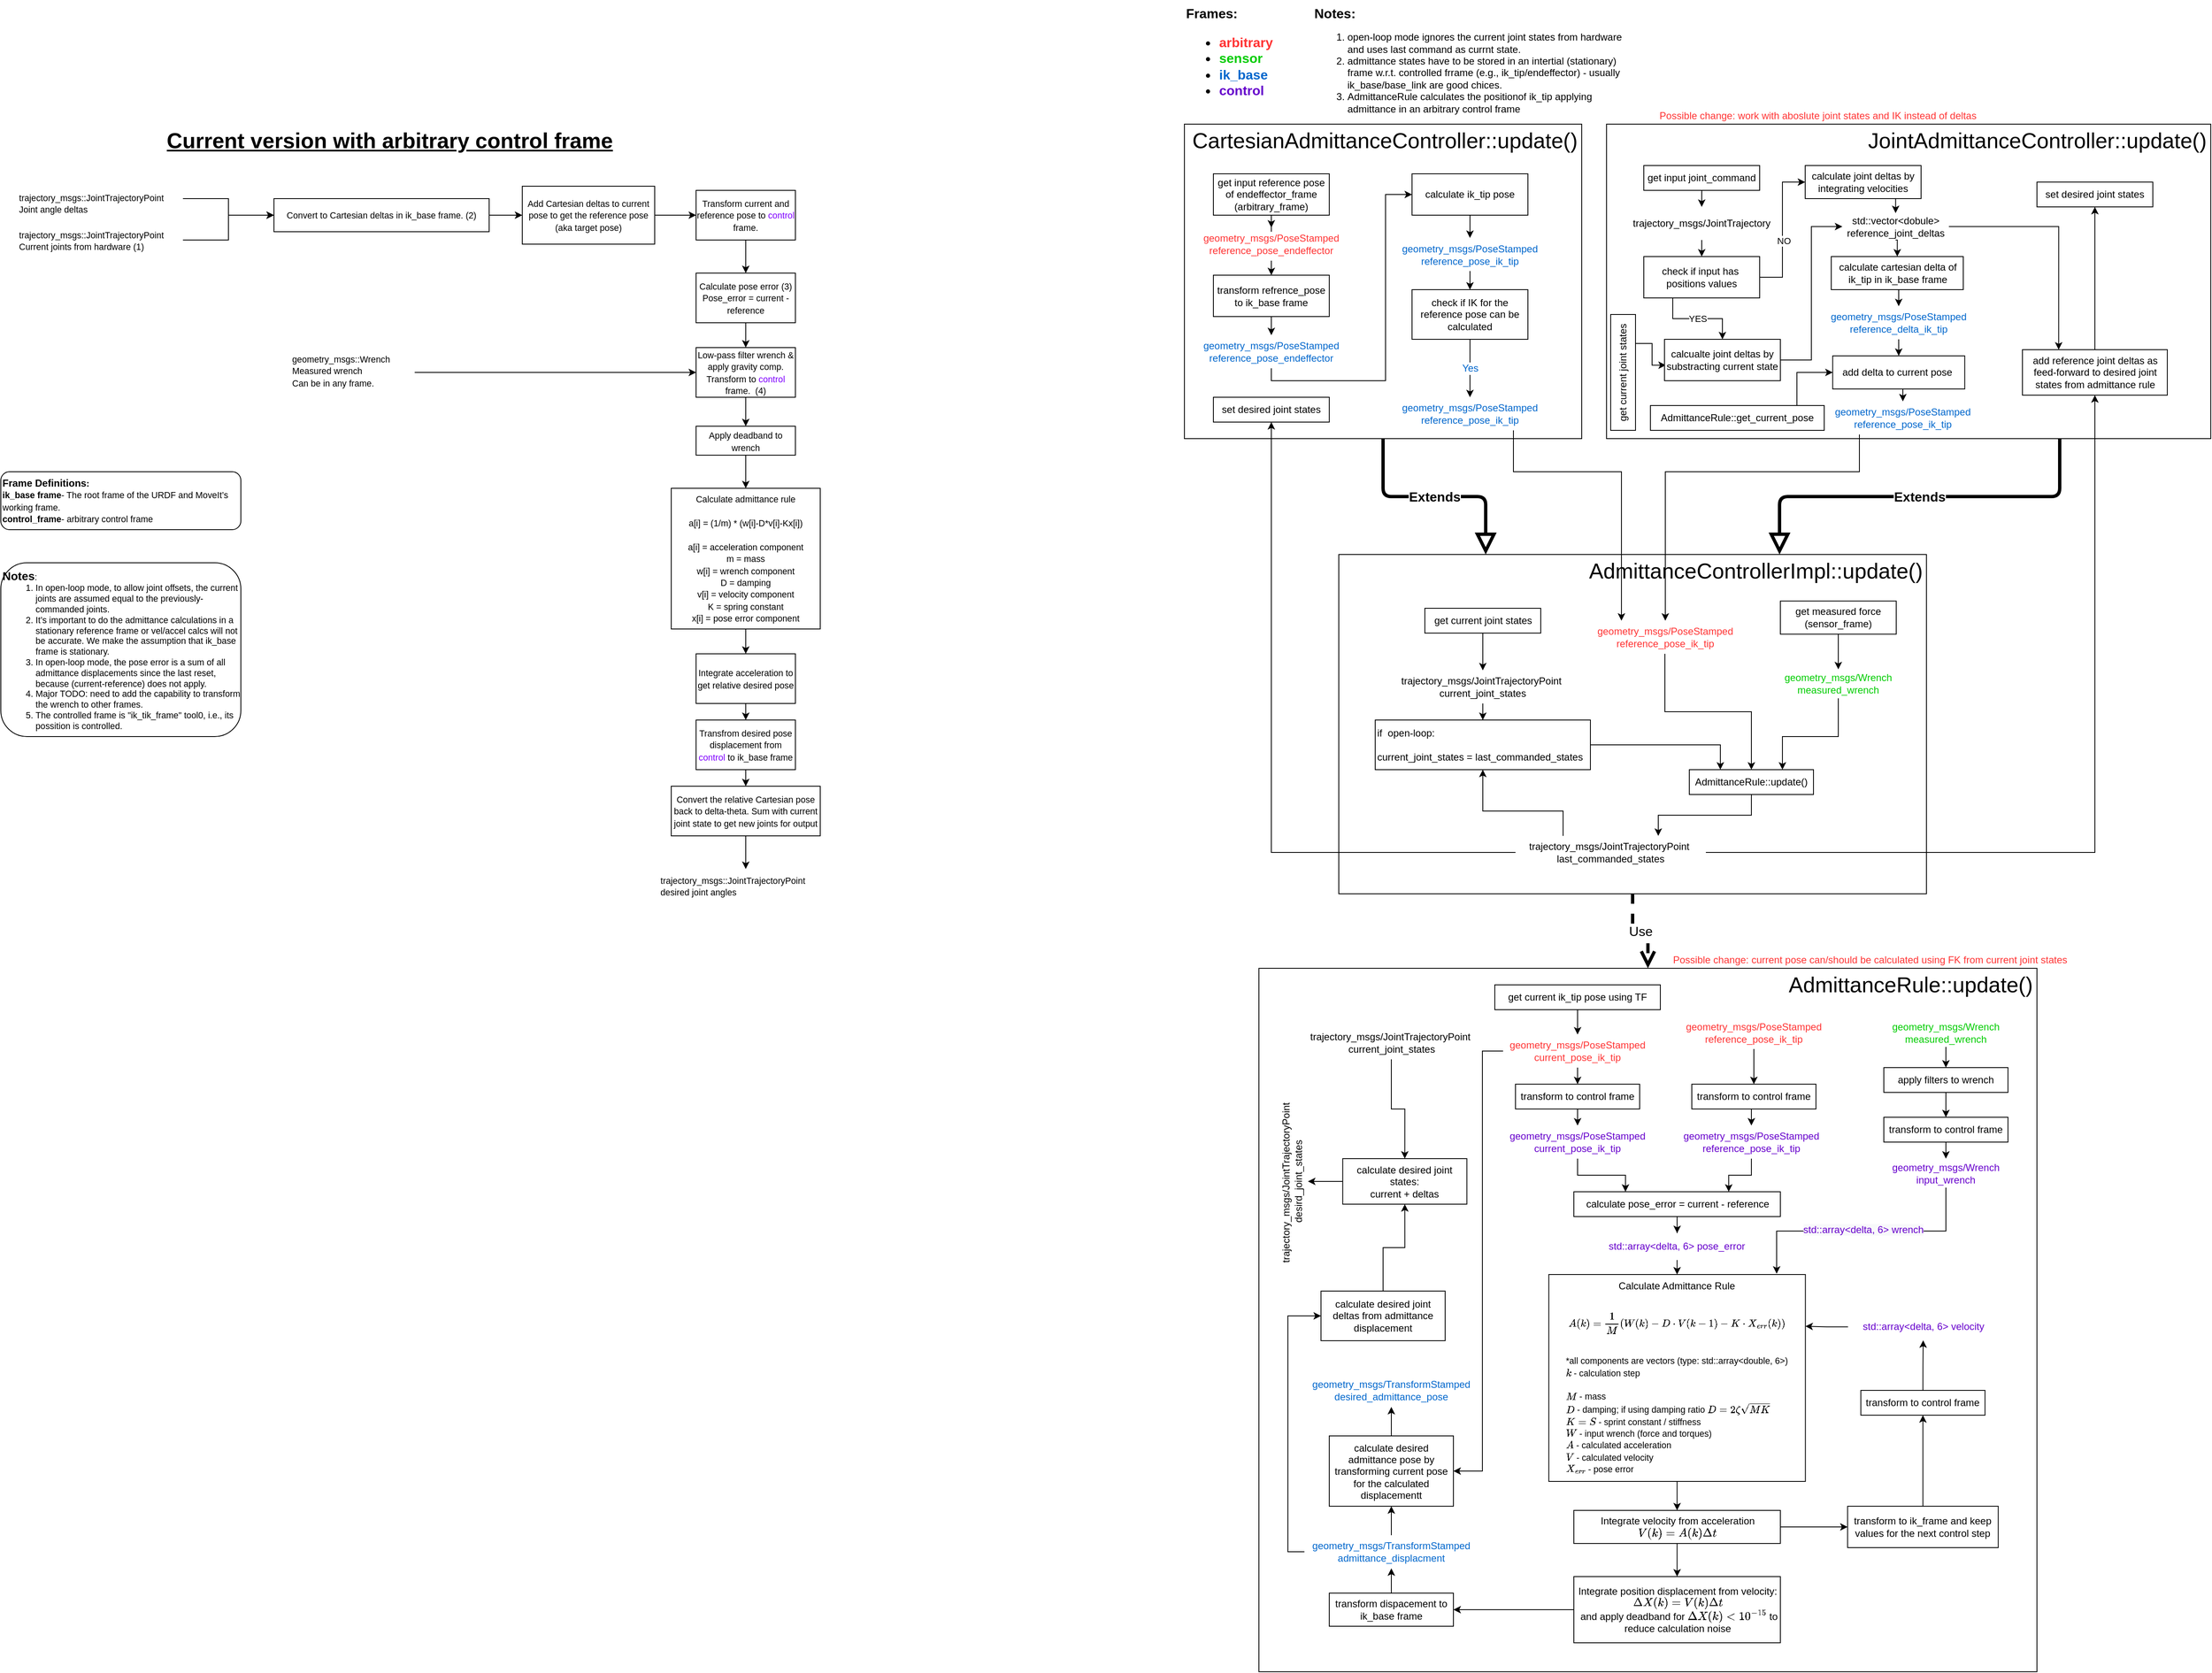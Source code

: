<mxfile version="14.6.13" type="device"><diagram id="_Z4i_DWDDYxK1xGFGhub" name="Seite-1"><mxGraphModel dx="5449" dy="1183" grid="1" gridSize="10" guides="1" tooltips="1" connect="1" arrows="1" fold="1" page="1" pageScale="1" pageWidth="827" pageHeight="1169" math="1" shadow="0"><root><mxCell id="0"/><mxCell id="1" parent="0"/><mxCell id="qUk_WWPr-lDitgIQf0HY-3" style="edgeStyle=orthogonalEdgeStyle;rounded=0;orthogonalLoop=1;jettySize=auto;html=1;exitX=1;exitY=0.5;exitDx=0;exitDy=0;entryX=0;entryY=0.5;entryDx=0;entryDy=0;" parent="1" source="qUk_WWPr-lDitgIQf0HY-1" target="qUk_WWPr-lDitgIQf0HY-2" edge="1"><mxGeometry relative="1" as="geometry"/></mxCell><mxCell id="qUk_WWPr-lDitgIQf0HY-1" value="&lt;p dir=&quot;ltr&quot; style=&quot;line-height: 1.2 ; margin-top: 0pt ; margin-bottom: 0pt&quot; id=&quot;docs-internal-guid-545cd21b-7fff-1b67-5a66-1a00011f65f8&quot;&gt;&lt;span style=&quot;font-size: 8pt ; font-family: &amp;#34;arial&amp;#34; ; background-color: transparent ; vertical-align: baseline&quot;&gt;Convert to Cartesian deltas in ik_base frame. (2)&lt;/span&gt;&lt;/p&gt;" style="rounded=0;whiteSpace=wrap;html=1;" parent="1" vertex="1"><mxGeometry y="280" width="260" height="40" as="geometry"/></mxCell><mxCell id="qUk_WWPr-lDitgIQf0HY-5" style="edgeStyle=orthogonalEdgeStyle;rounded=0;orthogonalLoop=1;jettySize=auto;html=1;exitX=1;exitY=0.5;exitDx=0;exitDy=0;entryX=0;entryY=0.5;entryDx=0;entryDy=0;" parent="1" source="qUk_WWPr-lDitgIQf0HY-2" target="qUk_WWPr-lDitgIQf0HY-4" edge="1"><mxGeometry relative="1" as="geometry"/></mxCell><mxCell id="qUk_WWPr-lDitgIQf0HY-2" value="&lt;p dir=&quot;ltr&quot; style=&quot;line-height: 1.2 ; margin-top: 0pt ; margin-bottom: 0pt&quot; id=&quot;docs-internal-guid-888f46c4-7fff-aa3b-72ca-898f05f35177&quot;&gt;&lt;span style=&quot;font-size: 8pt ; font-family: &amp;#34;arial&amp;#34; ; background-color: transparent ; vertical-align: baseline&quot;&gt;Add Cartesian deltas to current pose to get the reference pose (aka target pose)&lt;/span&gt;&lt;/p&gt;" style="rounded=0;whiteSpace=wrap;html=1;" parent="1" vertex="1"><mxGeometry x="300" y="265" width="160" height="70" as="geometry"/></mxCell><mxCell id="qUk_WWPr-lDitgIQf0HY-7" style="edgeStyle=orthogonalEdgeStyle;rounded=0;orthogonalLoop=1;jettySize=auto;html=1;exitX=0.5;exitY=1;exitDx=0;exitDy=0;" parent="1" source="qUk_WWPr-lDitgIQf0HY-4" target="qUk_WWPr-lDitgIQf0HY-6" edge="1"><mxGeometry relative="1" as="geometry"/></mxCell><mxCell id="qUk_WWPr-lDitgIQf0HY-4" value="&lt;p dir=&quot;ltr&quot; style=&quot;line-height: 1.2 ; margin-top: 0pt ; margin-bottom: 0pt&quot; id=&quot;docs-internal-guid-a2fa555c-7fff-ce95-896c-3804cf746da2&quot;&gt;&lt;span style=&quot;font-size: 8pt ; font-family: &amp;#34;arial&amp;#34; ; color: rgb(0 , 0 , 0) ; background-color: transparent ; font-weight: 400 ; font-style: normal ; font-variant: normal ; text-decoration: none ; vertical-align: baseline&quot;&gt;Transform current and reference pose to &lt;/span&gt;&lt;span style=&quot;font-size: 8pt ; font-family: &amp;#34;arial&amp;#34; ; background-color: transparent ; font-weight: 400 ; font-style: normal ; font-variant: normal ; text-decoration: none ; vertical-align: baseline&quot;&gt;&lt;font color=&quot;#7f00ff&quot;&gt;control&lt;/font&gt;&lt;/span&gt;&lt;span style=&quot;font-size: 8pt ; font-family: &amp;#34;arial&amp;#34; ; color: rgb(0 , 0 , 0) ; background-color: transparent ; font-weight: 400 ; font-style: normal ; font-variant: normal ; text-decoration: none ; vertical-align: baseline&quot;&gt; frame.&lt;/span&gt;&lt;/p&gt;" style="rounded=0;whiteSpace=wrap;html=1;" parent="1" vertex="1"><mxGeometry x="510" y="270" width="120" height="60" as="geometry"/></mxCell><mxCell id="qUk_WWPr-lDitgIQf0HY-11" style="edgeStyle=orthogonalEdgeStyle;rounded=0;orthogonalLoop=1;jettySize=auto;html=1;exitX=0.5;exitY=1;exitDx=0;exitDy=0;entryX=0.5;entryY=0;entryDx=0;entryDy=0;" parent="1" source="qUk_WWPr-lDitgIQf0HY-6" target="qUk_WWPr-lDitgIQf0HY-8" edge="1"><mxGeometry relative="1" as="geometry"/></mxCell><mxCell id="qUk_WWPr-lDitgIQf0HY-6" value="&lt;p dir=&quot;ltr&quot; style=&quot;line-height: 1.2 ; margin-top: 0pt ; margin-bottom: 0pt&quot; id=&quot;docs-internal-guid-ff2ead50-7fff-fe26-3b7d-91c3e2dc380e&quot;&gt;&lt;span style=&quot;font-size: 8pt ; font-family: &amp;#34;arial&amp;#34; ; background-color: transparent ; vertical-align: baseline&quot;&gt;Calculate pose error (3)&lt;/span&gt;&lt;/p&gt;&lt;p dir=&quot;ltr&quot; style=&quot;line-height: 1.2 ; margin-top: 0pt ; margin-bottom: 0pt&quot;&gt;&lt;span style=&quot;font-size: 8pt ; font-family: &amp;#34;arial&amp;#34; ; background-color: transparent ; vertical-align: baseline&quot;&gt;Pose_error = current - reference&lt;/span&gt;&lt;/p&gt;" style="rounded=0;whiteSpace=wrap;html=1;" parent="1" vertex="1"><mxGeometry x="510" y="370" width="120" height="60" as="geometry"/></mxCell><mxCell id="qUk_WWPr-lDitgIQf0HY-12" style="edgeStyle=orthogonalEdgeStyle;rounded=0;orthogonalLoop=1;jettySize=auto;html=1;exitX=0.5;exitY=1;exitDx=0;exitDy=0;entryX=0.5;entryY=0;entryDx=0;entryDy=0;" parent="1" source="qUk_WWPr-lDitgIQf0HY-8" target="qUk_WWPr-lDitgIQf0HY-9" edge="1"><mxGeometry relative="1" as="geometry"/></mxCell><mxCell id="qUk_WWPr-lDitgIQf0HY-8" value="&lt;p dir=&quot;ltr&quot; style=&quot;line-height: 1.2 ; margin-top: 0pt ; margin-bottom: 0pt&quot; id=&quot;docs-internal-guid-383f9a6a-7fff-871d-f67a-6a93fb21a970&quot;&gt;&lt;span style=&quot;font-size: 8pt ; font-family: &amp;#34;arial&amp;#34; ; color: rgb(0 , 0 , 0) ; background-color: transparent ; font-weight: 400 ; font-style: normal ; font-variant: normal ; text-decoration: none ; vertical-align: baseline&quot;&gt;Low-pass filter wrench &amp;amp; apply gravity comp. Transform to &lt;/span&gt;&lt;span style=&quot;font-size: 8pt ; font-family: &amp;#34;arial&amp;#34; ; background-color: transparent ; font-weight: 400 ; font-style: normal ; font-variant: normal ; text-decoration: none ; vertical-align: baseline&quot;&gt;&lt;font color=&quot;#7f00ff&quot;&gt;control&lt;/font&gt;&lt;/span&gt;&lt;span style=&quot;font-size: 8pt ; font-family: &amp;#34;arial&amp;#34; ; color: rgb(0 , 0 , 0) ; background-color: transparent ; font-weight: 400 ; font-style: normal ; font-variant: normal ; text-decoration: none ; vertical-align: baseline&quot;&gt; frame.&amp;nbsp; (4)&lt;/span&gt;&lt;/p&gt;" style="rounded=0;whiteSpace=wrap;html=1;" parent="1" vertex="1"><mxGeometry x="510" y="460" width="120" height="60" as="geometry"/></mxCell><mxCell id="qUk_WWPr-lDitgIQf0HY-13" style="edgeStyle=orthogonalEdgeStyle;rounded=0;orthogonalLoop=1;jettySize=auto;html=1;exitX=0.5;exitY=1;exitDx=0;exitDy=0;entryX=0.5;entryY=0;entryDx=0;entryDy=0;" parent="1" source="qUk_WWPr-lDitgIQf0HY-9" target="qUk_WWPr-lDitgIQf0HY-10" edge="1"><mxGeometry relative="1" as="geometry"/></mxCell><mxCell id="qUk_WWPr-lDitgIQf0HY-9" value="&lt;meta charset=&quot;utf-8&quot;&gt;&lt;p dir=&quot;ltr&quot; style=&quot;line-height: 1.2 ; margin-top: 0pt ; margin-bottom: 0pt&quot; id=&quot;docs-internal-guid-73208392-7fff-ac0b-a558-d8cd25d62a7d&quot;&gt;&lt;span style=&quot;font-size: 8pt; font-family: arial; color: rgb(0, 0, 0); background-color: transparent; font-weight: 400; font-style: normal; font-variant: normal; text-decoration: none; vertical-align: baseline;&quot;&gt;Apply deadband to wrench&lt;/span&gt;&lt;/p&gt;" style="rounded=0;whiteSpace=wrap;html=1;" parent="1" vertex="1"><mxGeometry x="510" y="555" width="120" height="35" as="geometry"/></mxCell><mxCell id="qUk_WWPr-lDitgIQf0HY-15" style="edgeStyle=orthogonalEdgeStyle;rounded=0;orthogonalLoop=1;jettySize=auto;html=1;exitX=0.5;exitY=1;exitDx=0;exitDy=0;entryX=0.5;entryY=0;entryDx=0;entryDy=0;" parent="1" source="qUk_WWPr-lDitgIQf0HY-10" target="qUk_WWPr-lDitgIQf0HY-14" edge="1"><mxGeometry relative="1" as="geometry"/></mxCell><mxCell id="qUk_WWPr-lDitgIQf0HY-10" value="&lt;meta charset=&quot;utf-8&quot;&gt;&lt;p dir=&quot;ltr&quot; style=&quot;line-height: 1.2 ; margin-top: 0pt ; margin-bottom: 0pt&quot; id=&quot;docs-internal-guid-58a582d6-7fff-001b-a811-e1817811545f&quot;&gt;&lt;span style=&quot;font-size: 8pt; font-family: arial; color: rgb(0, 0, 0); background-color: transparent; font-weight: 400; font-style: normal; font-variant: normal; text-decoration: none; vertical-align: baseline;&quot;&gt;Calculate admittance rule&lt;/span&gt;&lt;/p&gt;&lt;br&gt;&lt;p dir=&quot;ltr&quot; style=&quot;line-height: 1.2 ; margin-top: 0pt ; margin-bottom: 0pt&quot;&gt;&lt;span style=&quot;font-size: 8pt; font-family: arial; color: rgb(0, 0, 0); background-color: transparent; font-weight: 400; font-style: normal; font-variant: normal; text-decoration: none; vertical-align: baseline;&quot;&gt;a[i] = (1/m) * (w[i]-D*v[i]-Kx[i])&lt;/span&gt;&lt;/p&gt;&lt;br&gt;&lt;p dir=&quot;ltr&quot; style=&quot;line-height: 1.2 ; margin-top: 0pt ; margin-bottom: 0pt&quot;&gt;&lt;span style=&quot;font-size: 8pt; font-family: arial; color: rgb(0, 0, 0); background-color: transparent; font-weight: 400; font-style: normal; font-variant: normal; text-decoration: none; vertical-align: baseline;&quot;&gt;a[i] = acceleration component&lt;/span&gt;&lt;/p&gt;&lt;p dir=&quot;ltr&quot; style=&quot;line-height: 1.2 ; margin-top: 0pt ; margin-bottom: 0pt&quot;&gt;&lt;span style=&quot;font-size: 8pt; font-family: arial; color: rgb(0, 0, 0); background-color: transparent; font-weight: 400; font-style: normal; font-variant: normal; text-decoration: none; vertical-align: baseline;&quot;&gt;m = mass&lt;/span&gt;&lt;/p&gt;&lt;p dir=&quot;ltr&quot; style=&quot;line-height: 1.2 ; margin-top: 0pt ; margin-bottom: 0pt&quot;&gt;&lt;span style=&quot;font-size: 8pt; font-family: arial; color: rgb(0, 0, 0); background-color: transparent; font-weight: 400; font-style: normal; font-variant: normal; text-decoration: none; vertical-align: baseline;&quot;&gt;w[i] = wrench component&lt;/span&gt;&lt;/p&gt;&lt;p dir=&quot;ltr&quot; style=&quot;line-height: 1.2 ; margin-top: 0pt ; margin-bottom: 0pt&quot;&gt;&lt;span style=&quot;font-size: 8pt; font-family: arial; color: rgb(0, 0, 0); background-color: transparent; font-weight: 400; font-style: normal; font-variant: normal; text-decoration: none; vertical-align: baseline;&quot;&gt;D = damping&lt;/span&gt;&lt;/p&gt;&lt;p dir=&quot;ltr&quot; style=&quot;line-height: 1.2 ; margin-top: 0pt ; margin-bottom: 0pt&quot;&gt;&lt;span style=&quot;font-size: 8pt; font-family: arial; color: rgb(0, 0, 0); background-color: transparent; font-weight: 400; font-style: normal; font-variant: normal; text-decoration: none; vertical-align: baseline;&quot;&gt;v[i] = velocity component&lt;/span&gt;&lt;/p&gt;&lt;p dir=&quot;ltr&quot; style=&quot;line-height: 1.2 ; margin-top: 0pt ; margin-bottom: 0pt&quot;&gt;&lt;span style=&quot;font-size: 8pt; font-family: arial; color: rgb(0, 0, 0); background-color: transparent; font-weight: 400; font-style: normal; font-variant: normal; text-decoration: none; vertical-align: baseline;&quot;&gt;K = spring constant&lt;/span&gt;&lt;/p&gt;&lt;p dir=&quot;ltr&quot; style=&quot;line-height: 1.2 ; margin-top: 0pt ; margin-bottom: 0pt&quot;&gt;&lt;span style=&quot;font-size: 8pt; font-family: arial; color: rgb(0, 0, 0); background-color: transparent; font-weight: 400; font-style: normal; font-variant: normal; text-decoration: none; vertical-align: baseline;&quot;&gt;x[i] = pose error component&lt;/span&gt;&lt;/p&gt;" style="rounded=0;whiteSpace=wrap;html=1;" parent="1" vertex="1"><mxGeometry x="480" y="630" width="180" height="170" as="geometry"/></mxCell><mxCell id="qUk_WWPr-lDitgIQf0HY-17" style="edgeStyle=orthogonalEdgeStyle;rounded=0;orthogonalLoop=1;jettySize=auto;html=1;exitX=0.5;exitY=1;exitDx=0;exitDy=0;entryX=0.5;entryY=0;entryDx=0;entryDy=0;" parent="1" source="qUk_WWPr-lDitgIQf0HY-14" target="qUk_WWPr-lDitgIQf0HY-18" edge="1"><mxGeometry relative="1" as="geometry"/></mxCell><mxCell id="qUk_WWPr-lDitgIQf0HY-14" value="&lt;meta charset=&quot;utf-8&quot;&gt;&lt;p dir=&quot;ltr&quot; style=&quot;line-height: 1.2 ; margin-top: 0pt ; margin-bottom: 0pt&quot; id=&quot;docs-internal-guid-303c7d51-7fff-2cfe-cabe-8249205eafbf&quot;&gt;&lt;span style=&quot;font-size: 8pt; font-family: arial; color: rgb(0, 0, 0); background-color: transparent; font-weight: 400; font-style: normal; font-variant: normal; text-decoration: none; vertical-align: baseline;&quot;&gt;Integrate acceleration to get relative desired pose&lt;/span&gt;&lt;/p&gt;" style="rounded=0;whiteSpace=wrap;html=1;" parent="1" vertex="1"><mxGeometry x="510" y="830" width="120" height="60" as="geometry"/></mxCell><mxCell id="qUk_WWPr-lDitgIQf0HY-33" style="edgeStyle=orthogonalEdgeStyle;rounded=0;orthogonalLoop=1;jettySize=auto;html=1;exitX=0.5;exitY=1;exitDx=0;exitDy=0;" parent="1" source="qUk_WWPr-lDitgIQf0HY-16" target="qUk_WWPr-lDitgIQf0HY-32" edge="1"><mxGeometry relative="1" as="geometry"/></mxCell><mxCell id="qUk_WWPr-lDitgIQf0HY-16" value="&lt;p dir=&quot;ltr&quot; style=&quot;line-height: 1.2 ; margin-top: 0pt ; margin-bottom: 0pt&quot; id=&quot;docs-internal-guid-113f33ab-7fff-74cb-ef42-4a6ca887da59&quot;&gt;&lt;span style=&quot;font-size: 8pt ; font-family: &amp;#34;arial&amp;#34; ; background-color: transparent ; vertical-align: baseline&quot;&gt;Convert the relative Cartesian pose back to delta-theta. Sum with current joint state to get new joints for output&lt;/span&gt;&lt;/p&gt;" style="rounded=0;whiteSpace=wrap;html=1;" parent="1" vertex="1"><mxGeometry x="480" y="990" width="180" height="60" as="geometry"/></mxCell><mxCell id="qUk_WWPr-lDitgIQf0HY-19" style="edgeStyle=orthogonalEdgeStyle;rounded=0;orthogonalLoop=1;jettySize=auto;html=1;exitX=0.5;exitY=1;exitDx=0;exitDy=0;entryX=0.5;entryY=0;entryDx=0;entryDy=0;" parent="1" source="qUk_WWPr-lDitgIQf0HY-18" target="qUk_WWPr-lDitgIQf0HY-16" edge="1"><mxGeometry relative="1" as="geometry"/></mxCell><mxCell id="qUk_WWPr-lDitgIQf0HY-18" value="&lt;p dir=&quot;ltr&quot; style=&quot;line-height: 1.2 ; margin-top: 0pt ; margin-bottom: 0pt&quot; id=&quot;docs-internal-guid-a2fa555c-7fff-ce95-896c-3804cf746da2&quot;&gt;&lt;font face=&quot;arial&quot;&gt;&lt;span style=&quot;font-size: 10.667px&quot;&gt;Transfrom desired pose displacement from &lt;font color=&quot;#7f00ff&quot;&gt;control&lt;/font&gt; to ik_base frame&lt;/span&gt;&lt;/font&gt;&lt;/p&gt;" style="rounded=0;whiteSpace=wrap;html=1;" parent="1" vertex="1"><mxGeometry x="510" y="910" width="120" height="60" as="geometry"/></mxCell><mxCell id="qUk_WWPr-lDitgIQf0HY-21" style="edgeStyle=orthogonalEdgeStyle;rounded=0;orthogonalLoop=1;jettySize=auto;html=1;exitX=1;exitY=0.5;exitDx=0;exitDy=0;entryX=0;entryY=0.5;entryDx=0;entryDy=0;" parent="1" source="qUk_WWPr-lDitgIQf0HY-20" target="qUk_WWPr-lDitgIQf0HY-1" edge="1"><mxGeometry relative="1" as="geometry"/></mxCell><mxCell id="qUk_WWPr-lDitgIQf0HY-20" value="&lt;meta charset=&quot;utf-8&quot;&gt;&lt;p dir=&quot;ltr&quot; style=&quot;line-height: 1.2 ; margin-top: 0pt ; margin-bottom: 0pt&quot; id=&quot;docs-internal-guid-d6e12ffe-7fff-5d39-4ee9-7856d8893bf2&quot;&gt;&lt;span style=&quot;font-size: 8pt; font-family: arial; color: rgb(0, 0, 0); background-color: transparent; font-weight: 400; font-style: normal; font-variant: normal; text-decoration: none; vertical-align: baseline;&quot;&gt;trajectory_msgs::JointTrajectoryPoint &amp;nbsp; Joint angle deltas&lt;/span&gt;&lt;/p&gt;" style="text;whiteSpace=wrap;html=1;" parent="1" vertex="1"><mxGeometry x="-310" y="265" width="200" height="30" as="geometry"/></mxCell><mxCell id="qUk_WWPr-lDitgIQf0HY-24" style="edgeStyle=orthogonalEdgeStyle;rounded=0;orthogonalLoop=1;jettySize=auto;html=1;exitX=1;exitY=0.5;exitDx=0;exitDy=0;entryX=0;entryY=0.5;entryDx=0;entryDy=0;" parent="1" source="qUk_WWPr-lDitgIQf0HY-22" target="qUk_WWPr-lDitgIQf0HY-1" edge="1"><mxGeometry relative="1" as="geometry"/></mxCell><mxCell id="qUk_WWPr-lDitgIQf0HY-22" value="&lt;p dir=&quot;ltr&quot; style=&quot;line-height: 1.2 ; margin-top: 0pt ; margin-bottom: 0pt&quot; id=&quot;docs-internal-guid-f26e2999-7fff-db1d-cb8e-a190d72e216e&quot;&gt;&lt;span style=&quot;font-size: 8pt ; font-family: &amp;#34;arial&amp;#34; ; color: rgb(0 , 0 , 0) ; background-color: transparent ; font-weight: 400 ; font-style: normal ; font-variant: normal ; text-decoration: none ; vertical-align: baseline&quot;&gt;trajectory_msgs::JointTrajectoryPoint&lt;/span&gt;&lt;/p&gt;&lt;p dir=&quot;ltr&quot; style=&quot;line-height: 1.2 ; margin-top: 0pt ; margin-bottom: 0pt&quot;&gt;&lt;span style=&quot;font-size: 8pt ; font-family: &amp;#34;arial&amp;#34; ; color: rgb(0 , 0 , 0) ; background-color: transparent ; font-weight: 400 ; font-style: normal ; font-variant: normal ; text-decoration: none ; vertical-align: baseline&quot;&gt;Current joints from hardware&amp;nbsp;&lt;/span&gt;&lt;span style=&quot;background-color: transparent ; font-family: &amp;#34;arial&amp;#34; ; font-size: 8pt&quot;&gt;(1)&lt;/span&gt;&lt;/p&gt;" style="text;whiteSpace=wrap;html=1;" parent="1" vertex="1"><mxGeometry x="-310" y="310" width="200" height="40" as="geometry"/></mxCell><mxCell id="qUk_WWPr-lDitgIQf0HY-26" style="edgeStyle=orthogonalEdgeStyle;rounded=0;orthogonalLoop=1;jettySize=auto;html=1;exitX=1;exitY=0.5;exitDx=0;exitDy=0;entryX=0;entryY=0.5;entryDx=0;entryDy=0;" parent="1" source="qUk_WWPr-lDitgIQf0HY-25" target="qUk_WWPr-lDitgIQf0HY-8" edge="1"><mxGeometry relative="1" as="geometry"/></mxCell><mxCell id="qUk_WWPr-lDitgIQf0HY-25" value="&lt;meta charset=&quot;utf-8&quot;&gt;&lt;p dir=&quot;ltr&quot; style=&quot;line-height: 1.2 ; margin-top: 0pt ; margin-bottom: 0pt&quot; id=&quot;docs-internal-guid-dc08e765-7fff-f32f-4eb9-211ee70cffec&quot;&gt;&lt;span style=&quot;font-size: 8pt; font-family: arial; color: rgb(0, 0, 0); background-color: transparent; font-weight: 400; font-style: normal; font-variant: normal; text-decoration: none; vertical-align: baseline;&quot;&gt;geometry_msgs::Wrench&lt;/span&gt;&lt;/p&gt;&lt;p dir=&quot;ltr&quot; style=&quot;line-height: 1.2 ; margin-top: 0pt ; margin-bottom: 0pt&quot;&gt;&lt;span style=&quot;font-size: 8pt; font-family: arial; color: rgb(0, 0, 0); background-color: transparent; font-weight: 400; font-style: normal; font-variant: normal; text-decoration: none; vertical-align: baseline;&quot;&gt;Measured wrench&lt;/span&gt;&lt;/p&gt;&lt;p dir=&quot;ltr&quot; style=&quot;line-height: 1.2 ; margin-top: 0pt ; margin-bottom: 0pt&quot;&gt;&lt;span style=&quot;font-size: 8pt; font-family: arial; color: rgb(0, 0, 0); background-color: transparent; font-weight: 400; font-style: normal; font-variant: normal; text-decoration: none; vertical-align: baseline;&quot;&gt;Can be in any frame.&lt;/span&gt;&lt;/p&gt;" style="text;whiteSpace=wrap;html=1;" parent="1" vertex="1"><mxGeometry x="20" y="460" width="150" height="60" as="geometry"/></mxCell><mxCell id="qUk_WWPr-lDitgIQf0HY-29" value="&lt;p dir=&quot;ltr&quot; style=&quot;line-height: 1.2 ; margin-top: 0pt ; margin-bottom: 0pt&quot; id=&quot;docs-internal-guid-d59e4776-7fff-49d7-a9d3-8ef9cfac2a83&quot;&gt;&lt;span style=&quot;font-family: &amp;#34;arial&amp;#34; ; color: rgb(0 , 0 , 0) ; background-color: transparent ; font-style: normal ; font-variant: normal ; text-decoration: none ; vertical-align: baseline&quot;&gt;&lt;b&gt;&lt;font style=&quot;font-size: 12px&quot;&gt;Frame Definitions&lt;/font&gt;&lt;span style=&quot;font-size: 8pt&quot;&gt;:&lt;/span&gt;&lt;/b&gt;&lt;/span&gt;&lt;/p&gt;&lt;p dir=&quot;ltr&quot; style=&quot;line-height: 1.2 ; margin-top: 0pt ; margin-bottom: 0pt&quot;&gt;&lt;span style=&quot;font-size: 8pt ; font-family: &amp;#34;arial&amp;#34; ; color: rgb(0 , 0 , 0) ; background-color: transparent ; font-weight: 700 ; font-style: normal ; font-variant: normal ; text-decoration: none ; vertical-align: baseline&quot;&gt;ik_base frame&lt;/span&gt;&lt;span style=&quot;font-size: 8pt ; font-family: &amp;#34;arial&amp;#34; ; color: rgb(0 , 0 , 0) ; background-color: transparent ; font-weight: 400 ; font-style: normal ; font-variant: normal ; text-decoration: none ; vertical-align: baseline&quot;&gt;- The root frame of the URDF and MoveIt’s working frame.&lt;/span&gt;&lt;/p&gt;&lt;p dir=&quot;ltr&quot; style=&quot;line-height: 1.2 ; margin-top: 0pt ; margin-bottom: 0pt&quot;&gt;&lt;span style=&quot;font-size: 8pt ; font-family: &amp;#34;arial&amp;#34; ; color: rgb(0 , 0 , 0) ; background-color: transparent ; font-weight: 700 ; font-style: normal ; font-variant: normal ; text-decoration: none ; vertical-align: baseline&quot;&gt;control_frame&lt;/span&gt;&lt;span style=&quot;font-size: 8pt ; font-family: &amp;#34;arial&amp;#34; ; color: rgb(0 , 0 , 0) ; background-color: transparent ; font-weight: 400 ; font-style: normal ; font-variant: normal ; text-decoration: none ; vertical-align: baseline&quot;&gt;- arbitrary control frame&lt;/span&gt;&lt;/p&gt;" style="rounded=1;whiteSpace=wrap;html=1;align=left;" parent="1" vertex="1"><mxGeometry x="-330" y="610" width="290" height="70" as="geometry"/></mxCell><mxCell id="qUk_WWPr-lDitgIQf0HY-31" value="&lt;p dir=&quot;ltr&quot; style=&quot;line-height: 1.2 ; margin-top: 0pt ; margin-bottom: 0pt&quot; id=&quot;docs-internal-guid-0e786bd2-7fff-7b82-ccb6-75a365e6d4da&quot;&gt;&lt;span style=&quot;font-family: &amp;#34;arial&amp;#34; ; color: rgb(0 , 0 , 0) ; background-color: transparent ; font-style: normal ; font-variant: normal ; text-decoration: none ; vertical-align: baseline&quot;&gt;&lt;b&gt;&lt;font style=&quot;font-size: 14px&quot;&gt;Notes&lt;/font&gt;&lt;/b&gt;&lt;/span&gt;&lt;span style=&quot;font-size: 8pt ; font-family: &amp;#34;arial&amp;#34; ; color: rgb(0 , 0 , 0) ; background-color: transparent ; font-weight: 400 ; font-style: normal ; font-variant: normal ; text-decoration: none ; vertical-align: baseline&quot;&gt;:&lt;/span&gt;&lt;/p&gt;&lt;ol style=&quot;margin-top: 0 ; margin-bottom: 0&quot;&gt;&lt;li dir=&quot;ltr&quot; style=&quot;list-style-type: decimal ; font-size: 8pt ; font-family: &amp;#34;arial&amp;#34; ; color: rgb(0 , 0 , 0) ; background-color: transparent ; font-weight: 400 ; font-style: normal ; font-variant: normal ; text-decoration: none ; vertical-align: baseline&quot;&gt;&lt;p dir=&quot;ltr&quot; style=&quot;line-height: 1.2 ; margin-top: 0pt ; margin-bottom: 0pt&quot;&gt;&lt;span style=&quot;font-size: 8pt ; font-family: &amp;#34;arial&amp;#34; ; color: rgb(0 , 0 , 0) ; background-color: transparent ; font-weight: 400 ; font-style: normal ; font-variant: normal ; text-decoration: none ; vertical-align: baseline&quot;&gt;In open-loop mode, to allow joint offsets, the current joints are assumed equal to the previously-commanded joints.&lt;/span&gt;&lt;/p&gt;&lt;/li&gt;&lt;li dir=&quot;ltr&quot; style=&quot;list-style-type: decimal ; font-size: 8pt ; font-family: &amp;#34;arial&amp;#34; ; color: rgb(0 , 0 , 0) ; background-color: transparent ; font-weight: 400 ; font-style: normal ; font-variant: normal ; text-decoration: none ; vertical-align: baseline&quot;&gt;&lt;p dir=&quot;ltr&quot; style=&quot;line-height: 1.2 ; margin-top: 0pt ; margin-bottom: 0pt&quot;&gt;&lt;span style=&quot;font-size: 8pt ; font-family: &amp;#34;arial&amp;#34; ; color: rgb(0 , 0 , 0) ; background-color: transparent ; font-weight: 400 ; font-style: normal ; font-variant: normal ; text-decoration: none ; vertical-align: baseline&quot;&gt;It’s important to do the admittance calculations in a stationary reference frame or vel/accel calcs will not be accurate. We make the assumption that ik_base frame is stationary.&lt;/span&gt;&lt;/p&gt;&lt;/li&gt;&lt;li dir=&quot;ltr&quot; style=&quot;list-style-type: decimal ; font-size: 8pt ; font-family: &amp;#34;arial&amp;#34; ; color: rgb(0 , 0 , 0) ; background-color: transparent ; font-weight: 400 ; font-style: normal ; font-variant: normal ; text-decoration: none ; vertical-align: baseline&quot;&gt;&lt;p dir=&quot;ltr&quot; style=&quot;line-height: 1.2 ; margin-top: 0pt ; margin-bottom: 0pt&quot;&gt;&lt;span style=&quot;font-size: 8pt ; font-family: &amp;#34;arial&amp;#34; ; color: rgb(0 , 0 , 0) ; background-color: transparent ; font-weight: 400 ; font-style: normal ; font-variant: normal ; text-decoration: none ; vertical-align: baseline&quot;&gt;In open-loop mode, the pose error is a sum of all admittance displacements since the last reset, because (current-reference) does not apply.&lt;/span&gt;&lt;/p&gt;&lt;/li&gt;&lt;li dir=&quot;ltr&quot; style=&quot;list-style-type: decimal ; font-size: 8pt ; font-family: &amp;#34;arial&amp;#34; ; color: rgb(0 , 0 , 0) ; background-color: transparent ; font-weight: 400 ; font-style: normal ; font-variant: normal ; text-decoration: none ; vertical-align: baseline&quot;&gt;&lt;p dir=&quot;ltr&quot; style=&quot;line-height: 1.2 ; margin-top: 0pt ; margin-bottom: 0pt&quot;&gt;&lt;span style=&quot;font-size: 8pt ; font-family: &amp;#34;arial&amp;#34; ; color: rgb(0 , 0 , 0) ; background-color: transparent ; font-weight: 400 ; font-style: normal ; font-variant: normal ; text-decoration: none ; vertical-align: baseline&quot;&gt;Major TODO: need to add the capability to transform the wrench to other frames.&lt;/span&gt;&lt;/p&gt;&lt;/li&gt;&lt;li dir=&quot;ltr&quot; style=&quot;list-style-type: decimal ; font-size: 8pt ; font-family: &amp;#34;arial&amp;#34; ; color: rgb(0 , 0 , 0) ; background-color: transparent ; font-weight: 400 ; font-style: normal ; font-variant: normal ; text-decoration: none ; vertical-align: baseline&quot;&gt;&lt;p dir=&quot;ltr&quot; style=&quot;line-height: 1.2 ; margin-top: 0pt ; margin-bottom: 0pt&quot;&gt;&lt;span style=&quot;font-size: 8pt ; font-family: &amp;#34;arial&amp;#34; ; color: rgb(0 , 0 , 0) ; background-color: transparent ; font-weight: 400 ; font-style: normal ; font-variant: normal ; text-decoration: none ; vertical-align: baseline&quot;&gt;The controlled frame is &quot;ik_tik_frame&quot; tool0, i.e., its possition is controlled.&lt;/span&gt;&lt;/p&gt;&lt;/li&gt;&lt;/ol&gt;" style="rounded=1;whiteSpace=wrap;html=1;align=left;" parent="1" vertex="1"><mxGeometry x="-330" y="720" width="290" height="210" as="geometry"/></mxCell><mxCell id="qUk_WWPr-lDitgIQf0HY-32" value="&lt;p dir=&quot;ltr&quot; style=&quot;line-height: 1.2 ; margin-top: 0pt ; margin-bottom: 0pt&quot; id=&quot;docs-internal-guid-f2086b1a-7fff-f96a-36c6-d22dfa4e8cb3&quot;&gt;&lt;span style=&quot;font-size: 8pt ; font-family: &amp;#34;arial&amp;#34; ; color: rgb(0 , 0 , 0) ; background-color: transparent ; font-weight: 400 ; font-style: normal ; font-variant: normal ; text-decoration: none ; vertical-align: baseline&quot;&gt;trajectory_msgs::JointTrajectoryPoint &amp;nbsp; desired joint angles&lt;/span&gt;&lt;/p&gt;" style="text;whiteSpace=wrap;html=1;" parent="1" vertex="1"><mxGeometry x="465" y="1090" width="210" height="30" as="geometry"/></mxCell><mxCell id="qUk_WWPr-lDitgIQf0HY-37" value="Current version with arbitrary control frame" style="text;html=1;strokeColor=none;fillColor=none;align=center;verticalAlign=middle;whiteSpace=wrap;rounded=0;fontSize=26;fontStyle=5" parent="1" vertex="1"><mxGeometry x="-180" y="200" width="640" height="20" as="geometry"/></mxCell><mxCell id="qUk_WWPr-lDitgIQf0HY-38" value="CartesianAdmittanceController::update()" style="rounded=0;whiteSpace=wrap;html=1;fontSize=26;align=right;labelPosition=center;verticalLabelPosition=middle;verticalAlign=top;spacing=0;spacingRight=5;labelBackgroundColor=none;fillColor=none;" parent="1" vertex="1"><mxGeometry x="1100" y="190" width="480" height="380" as="geometry"/></mxCell><mxCell id="qUk_WWPr-lDitgIQf0HY-41" value="AdmittanceRule::update()" style="rounded=0;whiteSpace=wrap;html=1;fontSize=26;align=right;labelPosition=center;verticalLabelPosition=middle;verticalAlign=top;spacing=0;spacingRight=5;fillColor=none;" parent="1" vertex="1"><mxGeometry x="1190" y="1210" width="940" height="850" as="geometry"/></mxCell><mxCell id="qUk_WWPr-lDitgIQf0HY-54" style="edgeStyle=orthogonalEdgeStyle;rounded=0;orthogonalLoop=1;jettySize=auto;html=1;exitX=0.5;exitY=1;exitDx=0;exitDy=0;fontSize=12;fontColor=#00CC00;" parent="1" source="qUk_WWPr-lDitgIQf0HY-46" target="qUk_WWPr-lDitgIQf0HY-108" edge="1"><mxGeometry relative="1" as="geometry"><mxPoint x="1461.5" y="327.5" as="targetPoint"/></mxGeometry></mxCell><mxCell id="qUk_WWPr-lDitgIQf0HY-46" value="get input reference pose of endeffector_frame&lt;br&gt;(arbitrary_frame)" style="rounded=0;whiteSpace=wrap;html=1;fontSize=12;align=center;" parent="1" vertex="1"><mxGeometry x="1135" y="250" width="140" height="50" as="geometry"/></mxCell><mxCell id="qUk_WWPr-lDitgIQf0HY-49" value="&lt;b&gt;&lt;font style=&quot;font-size: 16px&quot;&gt;Frames:&lt;br&gt;&lt;ul&gt;&lt;li&gt;&lt;b&gt;&lt;font style=&quot;font-size: 16px&quot; color=&quot;#ff3333&quot;&gt;arbitrary&lt;/font&gt;&lt;/b&gt;&lt;/li&gt;&lt;li&gt;&lt;b&gt;&lt;font style=&quot;font-size: 16px&quot; color=&quot;#00cc00&quot;&gt;sensor&lt;/font&gt;&lt;/b&gt;&lt;/li&gt;&lt;li&gt;&lt;b&gt;&lt;font style=&quot;font-size: 16px&quot; color=&quot;#0066cc&quot;&gt;ik_base&lt;/font&gt;&lt;/b&gt;&lt;/li&gt;&lt;li&gt;&lt;b&gt;&lt;font style=&quot;font-size: 16px&quot; color=&quot;#6600cc&quot;&gt;control&lt;/font&gt;&lt;/b&gt;&lt;/li&gt;&lt;/ul&gt;&lt;/font&gt;&lt;/b&gt;" style="text;html=1;strokeColor=none;fillColor=none;align=left;verticalAlign=top;whiteSpace=wrap;rounded=0;fontSize=12;" parent="1" vertex="1"><mxGeometry x="1100" y="40" width="110" height="130" as="geometry"/></mxCell><mxCell id="qUk_WWPr-lDitgIQf0HY-50" value="&lt;font&gt;&lt;span style=&quot;font-weight: bold ; font-size: 16px&quot;&gt;Notes:&lt;/span&gt;&lt;br&gt;&lt;ol&gt;&lt;li&gt;&lt;font&gt;&lt;span&gt;open-loop mode ignores the current joint states from hardware and uses last command as currnt state.&lt;/span&gt;&lt;/font&gt;&lt;/li&gt;&lt;li&gt;&lt;font&gt;&lt;span&gt;admittance states have to be stored in an intertial (stationary) frame w.r.t. controlled frrame (e.g., ik_tip/endeffector) - usually ik_base/base_link are good chices.&lt;/span&gt;&lt;/font&gt;&lt;/li&gt;&lt;li&gt;&lt;font&gt;&lt;span&gt;AdmittanceRule calculates the positionof ik_tip applying admittance in an arbitrary control frame&lt;/span&gt;&lt;/font&gt;&lt;/li&gt;&lt;/ol&gt;&lt;/font&gt;" style="text;html=1;strokeColor=none;fillColor=none;align=left;verticalAlign=top;whiteSpace=wrap;rounded=0;fontSize=12;" parent="1" vertex="1"><mxGeometry x="1255" y="40" width="380" height="140" as="geometry"/></mxCell><mxCell id="qUk_WWPr-lDitgIQf0HY-68" value="JointAdmittanceController::update()" style="rounded=0;whiteSpace=wrap;html=1;fontSize=26;align=right;labelPosition=center;verticalLabelPosition=middle;verticalAlign=top;spacing=0;spacingRight=5;fillColor=none;" parent="1" vertex="1"><mxGeometry x="1610" y="190" width="730" height="380" as="geometry"/></mxCell><mxCell id="qUk_WWPr-lDitgIQf0HY-73" style="edgeStyle=orthogonalEdgeStyle;rounded=0;orthogonalLoop=1;jettySize=auto;html=1;exitX=0.5;exitY=1;exitDx=0;exitDy=0;entryX=0.5;entryY=0;entryDx=0;entryDy=0;fontSize=12;fontColor=#00CC00;" parent="1" source="qUk_WWPr-lDitgIQf0HY-74" target="qUk_WWPr-lDitgIQf0HY-76" edge="1"><mxGeometry relative="1" as="geometry"/></mxCell><mxCell id="qUk_WWPr-lDitgIQf0HY-74" value="get input joint_command&lt;br&gt;" style="rounded=0;whiteSpace=wrap;html=1;fontSize=12;align=center;" parent="1" vertex="1"><mxGeometry x="1655" y="240" width="140" height="30" as="geometry"/></mxCell><mxCell id="YKlHUJH4sKSnUX84RCcP-2" style="edgeStyle=orthogonalEdgeStyle;rounded=0;orthogonalLoop=1;jettySize=auto;html=1;exitX=0.5;exitY=1;exitDx=0;exitDy=0;entryX=0.5;entryY=0;entryDx=0;entryDy=0;" parent="1" source="qUk_WWPr-lDitgIQf0HY-76" target="YKlHUJH4sKSnUX84RCcP-1" edge="1"><mxGeometry relative="1" as="geometry"/></mxCell><mxCell id="qUk_WWPr-lDitgIQf0HY-76" value="trajectory_msgs/JointTrajectory" style="text;html=1;strokeColor=none;fillColor=none;align=center;verticalAlign=middle;whiteSpace=wrap;rounded=0;fontSize=12;" parent="1" vertex="1"><mxGeometry x="1620" y="290" width="210" height="40" as="geometry"/></mxCell><mxCell id="qUk_WWPr-lDitgIQf0HY-88" value="AdmittanceControllerImpl::update()" style="rounded=0;whiteSpace=wrap;html=1;fontSize=26;align=right;labelPosition=center;verticalLabelPosition=middle;verticalAlign=top;spacing=0;spacingRight=5;fillColor=none;" parent="1" vertex="1"><mxGeometry x="1286.5" y="710" width="710" height="410" as="geometry"/></mxCell><mxCell id="qUk_WWPr-lDitgIQf0HY-89" style="edgeStyle=orthogonalEdgeStyle;rounded=0;orthogonalLoop=1;jettySize=auto;html=1;exitX=0.5;exitY=1;exitDx=0;exitDy=0;entryX=0.5;entryY=0;entryDx=0;entryDy=0;fontSize=12;fontColor=#00CC00;" parent="1" source="qUk_WWPr-lDitgIQf0HY-90" target="qUk_WWPr-lDitgIQf0HY-98" edge="1"><mxGeometry relative="1" as="geometry"/></mxCell><mxCell id="qUk_WWPr-lDitgIQf0HY-90" value="get current joint states" style="rounded=0;whiteSpace=wrap;html=1;fontSize=12;align=center;" parent="1" vertex="1"><mxGeometry x="1390.5" y="775" width="140" height="30" as="geometry"/></mxCell><mxCell id="qUk_WWPr-lDitgIQf0HY-91" style="edgeStyle=orthogonalEdgeStyle;rounded=0;orthogonalLoop=1;jettySize=auto;html=1;exitX=0.5;exitY=1;exitDx=0;exitDy=0;entryX=0.5;entryY=0;entryDx=0;entryDy=0;fontSize=12;fontColor=#00CC00;" parent="1" source="qUk_WWPr-lDitgIQf0HY-92" target="qUk_WWPr-lDitgIQf0HY-100" edge="1"><mxGeometry relative="1" as="geometry"/></mxCell><mxCell id="qUk_WWPr-lDitgIQf0HY-92" value="get measured force (sensor_frame)" style="rounded=0;whiteSpace=wrap;html=1;fontSize=12;align=center;" parent="1" vertex="1"><mxGeometry x="1820" y="766.25" width="140" height="40" as="geometry"/></mxCell><mxCell id="qUk_WWPr-lDitgIQf0HY-95" style="edgeStyle=orthogonalEdgeStyle;rounded=0;orthogonalLoop=1;jettySize=auto;html=1;exitX=0.5;exitY=1;exitDx=0;exitDy=0;fontSize=12;fontColor=#000000;entryX=0.5;entryY=0;entryDx=0;entryDy=0;" parent="1" source="qUk_WWPr-lDitgIQf0HY-96" target="qUk_WWPr-lDitgIQf0HY-106" edge="1"><mxGeometry relative="1" as="geometry"/></mxCell><mxCell id="qUk_WWPr-lDitgIQf0HY-96" value="geometry_msgs/PoseStamped reference_pose_ik_tip" style="text;html=1;strokeColor=none;fillColor=none;align=center;verticalAlign=middle;whiteSpace=wrap;rounded=0;fontSize=12;fontColor=#FF3333;" parent="1" vertex="1"><mxGeometry x="1575.5" y="790" width="210" height="40" as="geometry"/></mxCell><mxCell id="qUk_WWPr-lDitgIQf0HY-97" style="edgeStyle=orthogonalEdgeStyle;rounded=0;orthogonalLoop=1;jettySize=auto;html=1;exitX=0.5;exitY=1;exitDx=0;exitDy=0;fontSize=12;fontColor=#00CC00;" parent="1" source="qUk_WWPr-lDitgIQf0HY-98" target="qUk_WWPr-lDitgIQf0HY-102" edge="1"><mxGeometry relative="1" as="geometry"/></mxCell><mxCell id="qUk_WWPr-lDitgIQf0HY-98" value="trajectory_msgs/JointTrajectoryPoint&amp;nbsp; current_joint_states" style="text;html=1;strokeColor=none;fillColor=none;align=center;verticalAlign=middle;whiteSpace=wrap;rounded=0;fontSize=12;" parent="1" vertex="1"><mxGeometry x="1348" y="850" width="225" height="40" as="geometry"/></mxCell><mxCell id="qUk_WWPr-lDitgIQf0HY-99" style="edgeStyle=orthogonalEdgeStyle;rounded=0;orthogonalLoop=1;jettySize=auto;html=1;exitX=0.5;exitY=1;exitDx=0;exitDy=0;entryX=0.75;entryY=0;entryDx=0;entryDy=0;fontSize=12;fontColor=#000000;" parent="1" source="qUk_WWPr-lDitgIQf0HY-100" target="qUk_WWPr-lDitgIQf0HY-106" edge="1"><mxGeometry relative="1" as="geometry"><Array as="points"><mxPoint x="1890" y="930"/><mxPoint x="1823" y="930"/></Array></mxGeometry></mxCell><mxCell id="qUk_WWPr-lDitgIQf0HY-100" value="geometry_msgs/Wrench&lt;br&gt;measured_wrench" style="text;html=1;strokeColor=none;fillColor=none;align=center;verticalAlign=middle;whiteSpace=wrap;rounded=0;fontSize=12;fontColor=#00CC00;" parent="1" vertex="1"><mxGeometry x="1810" y="848.75" width="160" height="35" as="geometry"/></mxCell><mxCell id="qUk_WWPr-lDitgIQf0HY-101" style="edgeStyle=orthogonalEdgeStyle;rounded=0;orthogonalLoop=1;jettySize=auto;html=1;exitX=1;exitY=0.5;exitDx=0;exitDy=0;entryX=0.25;entryY=0;entryDx=0;entryDy=0;fontSize=12;fontColor=#000000;" parent="1" source="qUk_WWPr-lDitgIQf0HY-102" target="qUk_WWPr-lDitgIQf0HY-106" edge="1"><mxGeometry relative="1" as="geometry"/></mxCell><mxCell id="qUk_WWPr-lDitgIQf0HY-102" value="if&amp;nbsp; open-loop:&lt;br&gt;&lt;br&gt;current_joint_states = last_commanded_states" style="rounded=0;whiteSpace=wrap;html=1;fontSize=12;align=left;" parent="1" vertex="1"><mxGeometry x="1330.5" y="910" width="260" height="60" as="geometry"/></mxCell><mxCell id="qUk_WWPr-lDitgIQf0HY-103" style="edgeStyle=orthogonalEdgeStyle;rounded=0;orthogonalLoop=1;jettySize=auto;html=1;exitX=0.25;exitY=0;exitDx=0;exitDy=0;fontSize=12;entryX=0.5;entryY=1;entryDx=0;entryDy=0;" parent="1" source="qUk_WWPr-lDitgIQf0HY-104" target="qUk_WWPr-lDitgIQf0HY-102" edge="1"><mxGeometry relative="1" as="geometry"><Array as="points"><mxPoint x="1558" y="1020"/><mxPoint x="1461" y="1020"/></Array></mxGeometry></mxCell><mxCell id="eMJTKvrY634kN-V2d9rs-12" style="edgeStyle=orthogonalEdgeStyle;rounded=0;orthogonalLoop=1;jettySize=auto;html=1;exitX=0;exitY=0.5;exitDx=0;exitDy=0;entryX=0.5;entryY=1;entryDx=0;entryDy=0;fontColor=#0066CC;" edge="1" parent="1" source="qUk_WWPr-lDitgIQf0HY-104" target="eMJTKvrY634kN-V2d9rs-11"><mxGeometry relative="1" as="geometry"/></mxCell><mxCell id="eMJTKvrY634kN-V2d9rs-19" style="edgeStyle=orthogonalEdgeStyle;rounded=0;orthogonalLoop=1;jettySize=auto;html=1;exitX=1;exitY=0.5;exitDx=0;exitDy=0;entryX=0.5;entryY=1;entryDx=0;entryDy=0;fontColor=#0066CC;" edge="1" parent="1" source="qUk_WWPr-lDitgIQf0HY-104" target="eMJTKvrY634kN-V2d9rs-17"><mxGeometry relative="1" as="geometry"/></mxCell><mxCell id="qUk_WWPr-lDitgIQf0HY-104" value="trajectory_msgs/JointTrajectoryPoint&amp;nbsp; last_commanded_states" style="text;html=1;strokeColor=none;fillColor=none;align=center;verticalAlign=middle;whiteSpace=wrap;rounded=0;fontSize=12;" parent="1" vertex="1"><mxGeometry x="1500" y="1050" width="230" height="40" as="geometry"/></mxCell><mxCell id="qUk_WWPr-lDitgIQf0HY-105" style="edgeStyle=orthogonalEdgeStyle;rounded=0;orthogonalLoop=1;jettySize=auto;html=1;exitX=0.5;exitY=1;exitDx=0;exitDy=0;entryX=0.75;entryY=0;entryDx=0;entryDy=0;fontSize=12;fontColor=#000000;" parent="1" source="qUk_WWPr-lDitgIQf0HY-106" target="qUk_WWPr-lDitgIQf0HY-104" edge="1"><mxGeometry relative="1" as="geometry"/></mxCell><mxCell id="qUk_WWPr-lDitgIQf0HY-106" value="AdmittanceRule::update()" style="rounded=0;whiteSpace=wrap;html=1;fontSize=12;fontColor=#000000;align=center;" parent="1" vertex="1"><mxGeometry x="1710" y="970" width="150" height="30" as="geometry"/></mxCell><mxCell id="qUk_WWPr-lDitgIQf0HY-110" style="edgeStyle=orthogonalEdgeStyle;rounded=0;orthogonalLoop=1;jettySize=auto;html=1;exitX=0.5;exitY=1;exitDx=0;exitDy=0;entryX=0.5;entryY=0;entryDx=0;entryDy=0;fontSize=12;fontColor=#000000;" parent="1" source="qUk_WWPr-lDitgIQf0HY-108" target="qUk_WWPr-lDitgIQf0HY-109" edge="1"><mxGeometry relative="1" as="geometry"/></mxCell><mxCell id="qUk_WWPr-lDitgIQf0HY-108" value="geometry_msgs/PoseStamped reference_pose_endeffector" style="text;html=1;strokeColor=none;fillColor=none;align=center;verticalAlign=middle;whiteSpace=wrap;rounded=0;fontSize=12;fontColor=#FF3333;" parent="1" vertex="1"><mxGeometry x="1100" y="315" width="210" height="40" as="geometry"/></mxCell><mxCell id="qUk_WWPr-lDitgIQf0HY-115" style="edgeStyle=orthogonalEdgeStyle;rounded=0;orthogonalLoop=1;jettySize=auto;html=1;exitX=0.5;exitY=1;exitDx=0;exitDy=0;entryX=0.5;entryY=0;entryDx=0;entryDy=0;fontSize=12;fontColor=#000000;" parent="1" source="qUk_WWPr-lDitgIQf0HY-109" target="qUk_WWPr-lDitgIQf0HY-114" edge="1"><mxGeometry relative="1" as="geometry"/></mxCell><mxCell id="qUk_WWPr-lDitgIQf0HY-109" value="transform refrence_pose to ik_base frame" style="rounded=0;whiteSpace=wrap;html=1;fontSize=12;align=center;" parent="1" vertex="1"><mxGeometry x="1135" y="372.5" width="140" height="50" as="geometry"/></mxCell><mxCell id="qUk_WWPr-lDitgIQf0HY-111" value="Extends" style="endArrow=block;endSize=16;endFill=0;html=1;fontSize=16;fontColor=#000000;exitX=0.5;exitY=1;exitDx=0;exitDy=0;entryX=0.25;entryY=0;entryDx=0;entryDy=0;edgeStyle=orthogonalEdgeStyle;rounded=1;fontStyle=1;strokeWidth=4;" parent="1" source="qUk_WWPr-lDitgIQf0HY-38" target="qUk_WWPr-lDitgIQf0HY-88" edge="1"><mxGeometry width="160" relative="1" as="geometry"><mxPoint x="1550" y="740" as="sourcePoint"/><mxPoint x="1710" y="740" as="targetPoint"/></mxGeometry></mxCell><mxCell id="qUk_WWPr-lDitgIQf0HY-112" value="Extends" style="endArrow=block;endSize=16;endFill=0;html=1;fontSize=16;fontColor=#000000;entryX=0.75;entryY=0;entryDx=0;entryDy=0;exitX=0.75;exitY=1;exitDx=0;exitDy=0;edgeStyle=orthogonalEdgeStyle;rounded=1;fontStyle=1;strokeWidth=4;" parent="1" source="qUk_WWPr-lDitgIQf0HY-68" target="qUk_WWPr-lDitgIQf0HY-88" edge="1"><mxGeometry width="160" relative="1" as="geometry"><mxPoint x="1550" y="740" as="sourcePoint"/><mxPoint x="1710" y="740" as="targetPoint"/></mxGeometry></mxCell><mxCell id="qUk_WWPr-lDitgIQf0HY-113" value="Use" style="endArrow=open;endSize=12;dashed=1;html=1;fontSize=16;fontColor=#000000;exitX=0.5;exitY=1;exitDx=0;exitDy=0;entryX=0.5;entryY=0;entryDx=0;entryDy=0;edgeStyle=orthogonalEdgeStyle;strokeWidth=4;" parent="1" source="qUk_WWPr-lDitgIQf0HY-88" target="qUk_WWPr-lDitgIQf0HY-41" edge="1"><mxGeometry width="160" relative="1" as="geometry"><mxPoint x="1550" y="790" as="sourcePoint"/><mxPoint x="1710" y="790" as="targetPoint"/></mxGeometry></mxCell><mxCell id="qUk_WWPr-lDitgIQf0HY-118" style="edgeStyle=orthogonalEdgeStyle;rounded=0;orthogonalLoop=1;jettySize=auto;html=1;exitX=0.5;exitY=1;exitDx=0;exitDy=0;entryX=0;entryY=0.5;entryDx=0;entryDy=0;fontSize=12;fontColor=#0066CC;" parent="1" source="qUk_WWPr-lDitgIQf0HY-114" target="qUk_WWPr-lDitgIQf0HY-116" edge="1"><mxGeometry relative="1" as="geometry"><Array as="points"><mxPoint x="1205" y="500"/><mxPoint x="1343" y="500"/><mxPoint x="1343" y="275"/></Array></mxGeometry></mxCell><mxCell id="qUk_WWPr-lDitgIQf0HY-114" value="geometry_msgs/PoseStamped reference_pose_endeffector" style="text;html=1;strokeColor=none;fillColor=none;align=center;verticalAlign=middle;whiteSpace=wrap;rounded=0;fontSize=12;fontColor=#0066CC;" parent="1" vertex="1"><mxGeometry x="1100" y="445" width="210" height="40" as="geometry"/></mxCell><mxCell id="qUk_WWPr-lDitgIQf0HY-120" style="edgeStyle=orthogonalEdgeStyle;rounded=0;orthogonalLoop=1;jettySize=auto;html=1;exitX=0.5;exitY=1;exitDx=0;exitDy=0;entryX=0.5;entryY=0;entryDx=0;entryDy=0;fontSize=12;fontColor=#0066CC;" parent="1" source="qUk_WWPr-lDitgIQf0HY-116" target="qUk_WWPr-lDitgIQf0HY-117" edge="1"><mxGeometry relative="1" as="geometry"/></mxCell><mxCell id="qUk_WWPr-lDitgIQf0HY-116" value="calculate ik_tip pose" style="rounded=0;whiteSpace=wrap;html=1;fontSize=12;align=center;" parent="1" vertex="1"><mxGeometry x="1375" y="250" width="140" height="50" as="geometry"/></mxCell><mxCell id="qUk_WWPr-lDitgIQf0HY-121" style="edgeStyle=orthogonalEdgeStyle;rounded=0;orthogonalLoop=1;jettySize=auto;html=1;exitX=0.5;exitY=1;exitDx=0;exitDy=0;entryX=0.5;entryY=0;entryDx=0;entryDy=0;fontSize=12;fontColor=#0066CC;" parent="1" source="qUk_WWPr-lDitgIQf0HY-117" target="qUk_WWPr-lDitgIQf0HY-119" edge="1"><mxGeometry relative="1" as="geometry"/></mxCell><mxCell id="qUk_WWPr-lDitgIQf0HY-117" value="geometry_msgs/PoseStamped reference_pose_ik_tip" style="text;html=1;strokeColor=none;fillColor=none;align=center;verticalAlign=middle;whiteSpace=wrap;rounded=0;fontSize=12;fontColor=#0066CC;" parent="1" vertex="1"><mxGeometry x="1340" y="327.5" width="210" height="40" as="geometry"/></mxCell><mxCell id="qUk_WWPr-lDitgIQf0HY-123" value="Yes" style="edgeStyle=orthogonalEdgeStyle;rounded=0;orthogonalLoop=1;jettySize=auto;html=1;exitX=0.5;exitY=1;exitDx=0;exitDy=0;entryX=0.5;entryY=0;entryDx=0;entryDy=0;fontSize=12;fontColor=#0066CC;" parent="1" source="qUk_WWPr-lDitgIQf0HY-119" target="qUk_WWPr-lDitgIQf0HY-122" edge="1"><mxGeometry relative="1" as="geometry"/></mxCell><mxCell id="qUk_WWPr-lDitgIQf0HY-119" value="check if IK for the reference pose can be calculated" style="rounded=0;whiteSpace=wrap;html=1;fontSize=12;align=center;" parent="1" vertex="1"><mxGeometry x="1375" y="390" width="140" height="60" as="geometry"/></mxCell><mxCell id="qUk_WWPr-lDitgIQf0HY-124" style="edgeStyle=orthogonalEdgeStyle;rounded=0;orthogonalLoop=1;jettySize=auto;html=1;exitX=0.75;exitY=1;exitDx=0;exitDy=0;entryX=0.25;entryY=0;entryDx=0;entryDy=0;fontSize=12;fontColor=#0066CC;" parent="1" source="qUk_WWPr-lDitgIQf0HY-122" target="qUk_WWPr-lDitgIQf0HY-96" edge="1"><mxGeometry relative="1" as="geometry"><Array as="points"><mxPoint x="1498" y="610"/><mxPoint x="1628" y="610"/></Array></mxGeometry></mxCell><mxCell id="qUk_WWPr-lDitgIQf0HY-122" value="geometry_msgs/PoseStamped reference_pose_ik_tip" style="text;html=1;strokeColor=none;fillColor=none;align=center;verticalAlign=middle;whiteSpace=wrap;rounded=0;fontSize=12;fontColor=#0066CC;" parent="1" vertex="1"><mxGeometry x="1340" y="520" width="210" height="40" as="geometry"/></mxCell><mxCell id="YKlHUJH4sKSnUX84RCcP-5" value="YES" style="edgeStyle=orthogonalEdgeStyle;rounded=0;orthogonalLoop=1;jettySize=auto;html=1;exitX=0.25;exitY=1;exitDx=0;exitDy=0;" parent="1" source="YKlHUJH4sKSnUX84RCcP-1" target="YKlHUJH4sKSnUX84RCcP-4" edge="1"><mxGeometry relative="1" as="geometry"/></mxCell><mxCell id="YKlHUJH4sKSnUX84RCcP-8" style="edgeStyle=orthogonalEdgeStyle;rounded=0;orthogonalLoop=1;jettySize=auto;html=1;exitX=1;exitY=0.5;exitDx=0;exitDy=0;entryX=0;entryY=0.5;entryDx=0;entryDy=0;" parent="1" source="YKlHUJH4sKSnUX84RCcP-1" target="YKlHUJH4sKSnUX84RCcP-7" edge="1"><mxGeometry relative="1" as="geometry"/></mxCell><mxCell id="YKlHUJH4sKSnUX84RCcP-9" value="NO" style="edgeLabel;html=1;align=center;verticalAlign=middle;resizable=0;points=[];" parent="YKlHUJH4sKSnUX84RCcP-8" vertex="1" connectable="0"><mxGeometry x="-0.153" y="-1" relative="1" as="geometry"><mxPoint as="offset"/></mxGeometry></mxCell><mxCell id="YKlHUJH4sKSnUX84RCcP-1" value="check if input has&amp;nbsp; positions values" style="rounded=0;whiteSpace=wrap;html=1;fontSize=12;align=center;" parent="1" vertex="1"><mxGeometry x="1655" y="350" width="140" height="50" as="geometry"/></mxCell><mxCell id="YKlHUJH4sKSnUX84RCcP-6" style="edgeStyle=orthogonalEdgeStyle;rounded=0;orthogonalLoop=1;jettySize=auto;html=1;exitX=0.75;exitY=1;exitDx=0;exitDy=0;entryX=0.012;entryY=0.626;entryDx=0;entryDy=0;entryPerimeter=0;" parent="1" source="YKlHUJH4sKSnUX84RCcP-3" target="YKlHUJH4sKSnUX84RCcP-4" edge="1"><mxGeometry relative="1" as="geometry"/></mxCell><mxCell id="YKlHUJH4sKSnUX84RCcP-3" value="get current joint states" style="rounded=0;whiteSpace=wrap;html=1;fontSize=12;align=center;rotation=-90;" parent="1" vertex="1"><mxGeometry x="1560" y="475" width="140" height="30" as="geometry"/></mxCell><mxCell id="YKlHUJH4sKSnUX84RCcP-12" style="edgeStyle=orthogonalEdgeStyle;rounded=0;orthogonalLoop=1;jettySize=auto;html=1;exitX=1;exitY=0.5;exitDx=0;exitDy=0;entryX=0;entryY=0.5;entryDx=0;entryDy=0;" parent="1" source="YKlHUJH4sKSnUX84RCcP-4" target="YKlHUJH4sKSnUX84RCcP-10" edge="1"><mxGeometry relative="1" as="geometry"/></mxCell><mxCell id="YKlHUJH4sKSnUX84RCcP-4" value="calcualte joint deltas by substracting current state" style="rounded=0;whiteSpace=wrap;html=1;fontSize=12;align=center;" parent="1" vertex="1"><mxGeometry x="1680" y="450" width="140" height="50" as="geometry"/></mxCell><mxCell id="YKlHUJH4sKSnUX84RCcP-11" style="edgeStyle=orthogonalEdgeStyle;rounded=0;orthogonalLoop=1;jettySize=auto;html=1;exitX=0.79;exitY=1.007;exitDx=0;exitDy=0;exitPerimeter=0;entryX=0.5;entryY=0;entryDx=0;entryDy=0;" parent="1" source="YKlHUJH4sKSnUX84RCcP-7" target="YKlHUJH4sKSnUX84RCcP-10" edge="1"><mxGeometry relative="1" as="geometry"><Array as="points"><mxPoint x="1961" y="260"/><mxPoint x="1959" y="260"/></Array></mxGeometry></mxCell><mxCell id="YKlHUJH4sKSnUX84RCcP-7" value="calculate joint deltas by integrating velocities" style="rounded=0;whiteSpace=wrap;html=1;fontSize=12;align=center;" parent="1" vertex="1"><mxGeometry x="1850" y="240" width="140" height="40" as="geometry"/></mxCell><mxCell id="YKlHUJH4sKSnUX84RCcP-15" style="edgeStyle=orthogonalEdgeStyle;rounded=0;orthogonalLoop=1;jettySize=auto;html=1;exitX=0.5;exitY=1;exitDx=0;exitDy=0;entryX=0.5;entryY=0;entryDx=0;entryDy=0;fontColor=#FF3333;" parent="1" source="YKlHUJH4sKSnUX84RCcP-10" target="YKlHUJH4sKSnUX84RCcP-13" edge="1"><mxGeometry relative="1" as="geometry"/></mxCell><mxCell id="eMJTKvrY634kN-V2d9rs-20" style="edgeStyle=orthogonalEdgeStyle;rounded=0;orthogonalLoop=1;jettySize=auto;html=1;exitX=1;exitY=0.5;exitDx=0;exitDy=0;entryX=0.25;entryY=0;entryDx=0;entryDy=0;fontColor=#0066CC;" edge="1" parent="1" source="YKlHUJH4sKSnUX84RCcP-10" target="eMJTKvrY634kN-V2d9rs-17"><mxGeometry relative="1" as="geometry"/></mxCell><mxCell id="YKlHUJH4sKSnUX84RCcP-10" value="std::vector&amp;lt;dobule&amp;gt; reference_joint_deltas" style="text;html=1;strokeColor=none;fillColor=none;align=center;verticalAlign=middle;whiteSpace=wrap;rounded=0;" parent="1" vertex="1"><mxGeometry x="1894.88" y="297.5" width="128.75" height="32.5" as="geometry"/></mxCell><mxCell id="YKlHUJH4sKSnUX84RCcP-17" style="edgeStyle=orthogonalEdgeStyle;rounded=0;orthogonalLoop=1;jettySize=auto;html=1;exitX=0.5;exitY=1;exitDx=0;exitDy=0;entryX=0.5;entryY=0;entryDx=0;entryDy=0;fontColor=#FF3333;" parent="1" source="YKlHUJH4sKSnUX84RCcP-13" target="YKlHUJH4sKSnUX84RCcP-16" edge="1"><mxGeometry relative="1" as="geometry"/></mxCell><mxCell id="YKlHUJH4sKSnUX84RCcP-13" value="calculate cartesian delta of ik_tip in ik_base frame" style="rounded=0;whiteSpace=wrap;html=1;fontSize=12;align=center;" parent="1" vertex="1"><mxGeometry x="1881.5" y="350" width="159.5" height="40" as="geometry"/></mxCell><mxCell id="YKlHUJH4sKSnUX84RCcP-14" value="Possible change: work with aboslute joint states and IK instead of deltas" style="text;html=1;strokeColor=none;fillColor=none;align=center;verticalAlign=middle;whiteSpace=wrap;rounded=0;rotation=0;fontColor=#FF3333;" parent="1" vertex="1"><mxGeometry x="1663" y="170" width="404.5" height="20" as="geometry"/></mxCell><mxCell id="YKlHUJH4sKSnUX84RCcP-23" style="edgeStyle=orthogonalEdgeStyle;rounded=0;orthogonalLoop=1;jettySize=auto;html=1;exitX=0.5;exitY=1;exitDx=0;exitDy=0;entryX=0.5;entryY=0;entryDx=0;entryDy=0;fontColor=#FF3333;" parent="1" source="YKlHUJH4sKSnUX84RCcP-16" target="YKlHUJH4sKSnUX84RCcP-19" edge="1"><mxGeometry relative="1" as="geometry"/></mxCell><mxCell id="YKlHUJH4sKSnUX84RCcP-16" value="geometry_msgs/PoseStamped reference_delta_ik_tip" style="text;html=1;strokeColor=none;fillColor=none;align=center;verticalAlign=middle;whiteSpace=wrap;rounded=0;fontSize=12;fontColor=#0066CC;" parent="1" vertex="1"><mxGeometry x="1863" y="410" width="200" height="40" as="geometry"/></mxCell><mxCell id="YKlHUJH4sKSnUX84RCcP-25" style="edgeStyle=orthogonalEdgeStyle;rounded=0;orthogonalLoop=1;jettySize=auto;html=1;exitX=0.5;exitY=1;exitDx=0;exitDy=0;entryX=0.5;entryY=0;entryDx=0;entryDy=0;fontColor=#FF3333;" parent="1" source="YKlHUJH4sKSnUX84RCcP-19" target="YKlHUJH4sKSnUX84RCcP-24" edge="1"><mxGeometry relative="1" as="geometry"/></mxCell><mxCell id="YKlHUJH4sKSnUX84RCcP-19" value="add delta to current pose&amp;nbsp;" style="rounded=0;whiteSpace=wrap;html=1;fontSize=12;align=center;" parent="1" vertex="1"><mxGeometry x="1883.25" y="470" width="159.5" height="40" as="geometry"/></mxCell><mxCell id="YKlHUJH4sKSnUX84RCcP-22" style="edgeStyle=orthogonalEdgeStyle;rounded=0;orthogonalLoop=1;jettySize=auto;html=1;exitX=0.75;exitY=0;exitDx=0;exitDy=0;entryX=0;entryY=0.5;entryDx=0;entryDy=0;fontColor=#FF3333;" parent="1" source="YKlHUJH4sKSnUX84RCcP-21" target="YKlHUJH4sKSnUX84RCcP-19" edge="1"><mxGeometry relative="1" as="geometry"><Array as="points"><mxPoint x="1840" y="530"/><mxPoint x="1840" y="490"/></Array></mxGeometry></mxCell><mxCell id="YKlHUJH4sKSnUX84RCcP-21" value="AdmittanceRule::get_current_pose" style="rounded=0;whiteSpace=wrap;html=1;fontSize=12;align=center;rotation=0;" parent="1" vertex="1"><mxGeometry x="1663" y="530" width="210" height="30" as="geometry"/></mxCell><mxCell id="YKlHUJH4sKSnUX84RCcP-26" style="edgeStyle=orthogonalEdgeStyle;rounded=0;orthogonalLoop=1;jettySize=auto;html=1;exitX=0.25;exitY=1;exitDx=0;exitDy=0;fontColor=#FF3333;" parent="1" source="YKlHUJH4sKSnUX84RCcP-24" target="qUk_WWPr-lDitgIQf0HY-96" edge="1"><mxGeometry relative="1" as="geometry"><Array as="points"><mxPoint x="1916" y="610"/><mxPoint x="1681" y="610"/></Array></mxGeometry></mxCell><mxCell id="YKlHUJH4sKSnUX84RCcP-24" value="geometry_msgs/PoseStamped reference_pose_ik_tip" style="text;html=1;strokeColor=none;fillColor=none;align=center;verticalAlign=middle;whiteSpace=wrap;rounded=0;fontSize=12;fontColor=#0066CC;" parent="1" vertex="1"><mxGeometry x="1863" y="525" width="210" height="40" as="geometry"/></mxCell><mxCell id="eMJTKvrY634kN-V2d9rs-10" style="edgeStyle=orthogonalEdgeStyle;rounded=0;orthogonalLoop=1;jettySize=auto;html=1;exitX=0.5;exitY=1;exitDx=0;exitDy=0;entryX=0.5;entryY=0;entryDx=0;entryDy=0;fontColor=#0066CC;" edge="1" parent="1" source="YKlHUJH4sKSnUX84RCcP-27" target="eMJTKvrY634kN-V2d9rs-8"><mxGeometry relative="1" as="geometry"/></mxCell><mxCell id="YKlHUJH4sKSnUX84RCcP-27" value="trajectory_msgs/JointTrajectoryPoint&amp;nbsp; current_joint_states" style="text;html=1;strokeColor=none;fillColor=none;align=center;verticalAlign=middle;whiteSpace=wrap;rounded=0;fontSize=12;" parent="1" vertex="1"><mxGeometry x="1248.75" y="1280" width="202.5" height="40" as="geometry"/></mxCell><mxCell id="YKlHUJH4sKSnUX84RCcP-38" style="edgeStyle=orthogonalEdgeStyle;rounded=0;orthogonalLoop=1;jettySize=auto;html=1;exitX=0.5;exitY=1;exitDx=0;exitDy=0;entryX=0.5;entryY=0;entryDx=0;entryDy=0;fontColor=#6600CC;" parent="1" source="YKlHUJH4sKSnUX84RCcP-28" target="YKlHUJH4sKSnUX84RCcP-47" edge="1"><mxGeometry relative="1" as="geometry"/></mxCell><mxCell id="YKlHUJH4sKSnUX84RCcP-28" value="geometry_msgs/PoseStamped reference_pose_ik_tip" style="text;html=1;strokeColor=none;fillColor=none;align=center;verticalAlign=middle;whiteSpace=wrap;rounded=0;fontSize=12;fontColor=#FF3333;" parent="1" vertex="1"><mxGeometry x="1683" y="1267.5" width="210" height="40" as="geometry"/></mxCell><mxCell id="YKlHUJH4sKSnUX84RCcP-43" style="edgeStyle=orthogonalEdgeStyle;rounded=0;orthogonalLoop=1;jettySize=auto;html=1;exitX=0.5;exitY=1;exitDx=0;exitDy=0;entryX=0.5;entryY=0;entryDx=0;entryDy=0;fontColor=#6600CC;" parent="1" source="YKlHUJH4sKSnUX84RCcP-29" target="YKlHUJH4sKSnUX84RCcP-41" edge="1"><mxGeometry relative="1" as="geometry"/></mxCell><mxCell id="YKlHUJH4sKSnUX84RCcP-29" value="geometry_msgs/Wrench&lt;br&gt;measured_wrench" style="text;html=1;strokeColor=none;fillColor=none;align=center;verticalAlign=middle;whiteSpace=wrap;rounded=0;fontSize=12;fontColor=#00CC00;" parent="1" vertex="1"><mxGeometry x="1940" y="1270" width="160" height="35" as="geometry"/></mxCell><mxCell id="YKlHUJH4sKSnUX84RCcP-40" style="edgeStyle=orthogonalEdgeStyle;rounded=0;orthogonalLoop=1;jettySize=auto;html=1;exitX=0.5;exitY=1;exitDx=0;exitDy=0;entryX=0.5;entryY=0;entryDx=0;entryDy=0;fontColor=#6600CC;" parent="1" source="YKlHUJH4sKSnUX84RCcP-30" target="YKlHUJH4sKSnUX84RCcP-32" edge="1"><mxGeometry relative="1" as="geometry"/></mxCell><mxCell id="YKlHUJH4sKSnUX84RCcP-30" value="transform to control frame" style="rounded=0;whiteSpace=wrap;html=1;fontSize=12;fontColor=#000000;align=center;" parent="1" vertex="1"><mxGeometry x="1945" y="1390" width="150" height="30" as="geometry"/></mxCell><mxCell id="YKlHUJH4sKSnUX84RCcP-62" style="edgeStyle=orthogonalEdgeStyle;rounded=0;orthogonalLoop=1;jettySize=auto;html=1;exitX=0.5;exitY=1;exitDx=0;exitDy=0;entryX=0.888;entryY=-0.004;entryDx=0;entryDy=0;fontColor=#6600CC;entryPerimeter=0;" parent="1" source="YKlHUJH4sKSnUX84RCcP-32" target="YKlHUJH4sKSnUX84RCcP-55" edge="1"><mxGeometry relative="1" as="geometry"/></mxCell><mxCell id="YKlHUJH4sKSnUX84RCcP-70" value="&lt;span style=&quot;font-size: 12px; background-color: rgb(248, 249, 250);&quot;&gt;std::array&amp;lt;delta, 6&amp;gt; wrench&lt;/span&gt;" style="edgeLabel;html=1;align=center;verticalAlign=middle;resizable=0;points=[];fontColor=#6600CC;" parent="YKlHUJH4sKSnUX84RCcP-62" vertex="1" connectable="0"><mxGeometry x="-0.096" y="-2" relative="1" as="geometry"><mxPoint x="-13" as="offset"/></mxGeometry></mxCell><mxCell id="YKlHUJH4sKSnUX84RCcP-32" value="geometry_msgs/Wrench&lt;br&gt;input_wrench" style="text;html=1;strokeColor=none;fillColor=none;align=center;verticalAlign=middle;whiteSpace=wrap;rounded=0;fontSize=12;fontColor=#6600CC;" parent="1" vertex="1"><mxGeometry x="1940" y="1440" width="160" height="35" as="geometry"/></mxCell><mxCell id="YKlHUJH4sKSnUX84RCcP-39" style="edgeStyle=orthogonalEdgeStyle;rounded=0;orthogonalLoop=1;jettySize=auto;html=1;exitX=0.5;exitY=1;exitDx=0;exitDy=0;entryX=0.5;entryY=0;entryDx=0;entryDy=0;fontColor=#6600CC;" parent="1" source="YKlHUJH4sKSnUX84RCcP-33" target="YKlHUJH4sKSnUX84RCcP-48" edge="1"><mxGeometry relative="1" as="geometry"/></mxCell><mxCell id="YKlHUJH4sKSnUX84RCcP-78" style="edgeStyle=orthogonalEdgeStyle;rounded=0;orthogonalLoop=1;jettySize=auto;html=1;exitX=0;exitY=0.5;exitDx=0;exitDy=0;entryX=1;entryY=0.5;entryDx=0;entryDy=0;fontColor=#6600CC;" parent="1" source="YKlHUJH4sKSnUX84RCcP-33" target="YKlHUJH4sKSnUX84RCcP-76" edge="1"><mxGeometry relative="1" as="geometry"><Array as="points"><mxPoint x="1460" y="1310"/><mxPoint x="1460" y="1818"/></Array></mxGeometry></mxCell><mxCell id="YKlHUJH4sKSnUX84RCcP-33" value="geometry_msgs/PoseStamped current_pose_ik_tip" style="text;html=1;strokeColor=none;fillColor=none;align=center;verticalAlign=middle;whiteSpace=wrap;rounded=0;fontSize=12;fontColor=#FF3333;" parent="1" vertex="1"><mxGeometry x="1485" y="1290" width="180" height="40" as="geometry"/></mxCell><mxCell id="YKlHUJH4sKSnUX84RCcP-34" value="Possible change: current pose can/should be calculated using FK from current joint states" style="text;html=1;strokeColor=none;fillColor=none;align=center;verticalAlign=middle;whiteSpace=wrap;rounded=0;rotation=0;fontColor=#FF3333;" parent="1" vertex="1"><mxGeometry x="1680" y="1190" width="497" height="20" as="geometry"/></mxCell><mxCell id="YKlHUJH4sKSnUX84RCcP-36" style="edgeStyle=orthogonalEdgeStyle;rounded=0;orthogonalLoop=1;jettySize=auto;html=1;exitX=0.5;exitY=1;exitDx=0;exitDy=0;entryX=0.5;entryY=0;entryDx=0;entryDy=0;fontColor=#6600CC;" parent="1" source="YKlHUJH4sKSnUX84RCcP-35" target="YKlHUJH4sKSnUX84RCcP-33" edge="1"><mxGeometry relative="1" as="geometry"/></mxCell><mxCell id="YKlHUJH4sKSnUX84RCcP-35" value="get current ik_tip pose using TF" style="rounded=0;whiteSpace=wrap;html=1;fontSize=12;fontColor=#000000;align=center;" parent="1" vertex="1"><mxGeometry x="1475" y="1230" width="200" height="30" as="geometry"/></mxCell><mxCell id="YKlHUJH4sKSnUX84RCcP-46" style="edgeStyle=orthogonalEdgeStyle;rounded=0;orthogonalLoop=1;jettySize=auto;html=1;exitX=0.5;exitY=1;exitDx=0;exitDy=0;fontColor=#6600CC;" parent="1" source="YKlHUJH4sKSnUX84RCcP-37" target="YKlHUJH4sKSnUX84RCcP-45" edge="1"><mxGeometry relative="1" as="geometry"/></mxCell><mxCell id="YKlHUJH4sKSnUX84RCcP-37" value="calculate pose_error = current - reference" style="rounded=0;whiteSpace=wrap;html=1;fontSize=12;fontColor=#000000;align=center;" parent="1" vertex="1"><mxGeometry x="1570.5" y="1480" width="249.5" height="30" as="geometry"/></mxCell><mxCell id="YKlHUJH4sKSnUX84RCcP-44" style="edgeStyle=orthogonalEdgeStyle;rounded=0;orthogonalLoop=1;jettySize=auto;html=1;exitX=0.5;exitY=1;exitDx=0;exitDy=0;entryX=0.5;entryY=0;entryDx=0;entryDy=0;fontColor=#6600CC;" parent="1" source="YKlHUJH4sKSnUX84RCcP-41" target="YKlHUJH4sKSnUX84RCcP-30" edge="1"><mxGeometry relative="1" as="geometry"/></mxCell><mxCell id="YKlHUJH4sKSnUX84RCcP-41" value="apply filters to wrench" style="rounded=0;whiteSpace=wrap;html=1;fontSize=12;fontColor=#000000;align=center;" parent="1" vertex="1"><mxGeometry x="1945" y="1330" width="150" height="30" as="geometry"/></mxCell><mxCell id="YKlHUJH4sKSnUX84RCcP-56" style="edgeStyle=orthogonalEdgeStyle;rounded=0;orthogonalLoop=1;jettySize=auto;html=1;exitX=0.5;exitY=1;exitDx=0;exitDy=0;entryX=0.5;entryY=0;entryDx=0;entryDy=0;fontColor=#6600CC;" parent="1" source="YKlHUJH4sKSnUX84RCcP-45" target="YKlHUJH4sKSnUX84RCcP-55" edge="1"><mxGeometry relative="1" as="geometry"/></mxCell><mxCell id="YKlHUJH4sKSnUX84RCcP-45" value="std::array&amp;lt;delta, 6&amp;gt; pose_error" style="text;html=1;strokeColor=none;fillColor=none;align=center;verticalAlign=middle;whiteSpace=wrap;rounded=0;fontColor=#6600CC;" parent="1" vertex="1"><mxGeometry x="1580.25" y="1530" width="230" height="32.5" as="geometry"/></mxCell><mxCell id="YKlHUJH4sKSnUX84RCcP-52" style="edgeStyle=orthogonalEdgeStyle;rounded=0;orthogonalLoop=1;jettySize=auto;html=1;exitX=0.5;exitY=1;exitDx=0;exitDy=0;entryX=0.5;entryY=0;entryDx=0;entryDy=0;fontColor=#6600CC;" parent="1" source="YKlHUJH4sKSnUX84RCcP-47" target="YKlHUJH4sKSnUX84RCcP-51" edge="1"><mxGeometry relative="1" as="geometry"/></mxCell><mxCell id="YKlHUJH4sKSnUX84RCcP-47" value="transform to control frame" style="rounded=0;whiteSpace=wrap;html=1;fontSize=12;fontColor=#000000;align=center;" parent="1" vertex="1"><mxGeometry x="1713" y="1350" width="150" height="30" as="geometry"/></mxCell><mxCell id="YKlHUJH4sKSnUX84RCcP-50" style="edgeStyle=orthogonalEdgeStyle;rounded=0;orthogonalLoop=1;jettySize=auto;html=1;exitX=0.5;exitY=1;exitDx=0;exitDy=0;entryX=0.5;entryY=0;entryDx=0;entryDy=0;fontColor=#6600CC;" parent="1" source="YKlHUJH4sKSnUX84RCcP-48" target="YKlHUJH4sKSnUX84RCcP-49" edge="1"><mxGeometry relative="1" as="geometry"/></mxCell><mxCell id="YKlHUJH4sKSnUX84RCcP-48" value="transform to control frame" style="rounded=0;whiteSpace=wrap;html=1;fontSize=12;fontColor=#000000;align=center;" parent="1" vertex="1"><mxGeometry x="1500" y="1350" width="150" height="30" as="geometry"/></mxCell><mxCell id="YKlHUJH4sKSnUX84RCcP-53" style="edgeStyle=orthogonalEdgeStyle;rounded=0;orthogonalLoop=1;jettySize=auto;html=1;exitX=0.5;exitY=1;exitDx=0;exitDy=0;entryX=0.25;entryY=0;entryDx=0;entryDy=0;fontColor=#6600CC;" parent="1" source="YKlHUJH4sKSnUX84RCcP-49" target="YKlHUJH4sKSnUX84RCcP-37" edge="1"><mxGeometry relative="1" as="geometry"/></mxCell><mxCell id="YKlHUJH4sKSnUX84RCcP-49" value="geometry_msgs/PoseStamped current_pose_ik_tip" style="text;html=1;strokeColor=none;fillColor=none;align=center;verticalAlign=middle;whiteSpace=wrap;rounded=0;fontSize=12;fontColor=#6600CC;" parent="1" vertex="1"><mxGeometry x="1470" y="1400" width="210" height="40" as="geometry"/></mxCell><mxCell id="YKlHUJH4sKSnUX84RCcP-54" style="edgeStyle=orthogonalEdgeStyle;rounded=0;orthogonalLoop=1;jettySize=auto;html=1;exitX=0.5;exitY=1;exitDx=0;exitDy=0;entryX=0.75;entryY=0;entryDx=0;entryDy=0;fontColor=#6600CC;" parent="1" source="YKlHUJH4sKSnUX84RCcP-51" target="YKlHUJH4sKSnUX84RCcP-37" edge="1"><mxGeometry relative="1" as="geometry"/></mxCell><mxCell id="YKlHUJH4sKSnUX84RCcP-51" value="geometry_msgs/PoseStamped reference_pose_ik_tip" style="text;html=1;strokeColor=none;fillColor=none;align=center;verticalAlign=middle;whiteSpace=wrap;rounded=0;fontSize=12;fontColor=#6600CC;" parent="1" vertex="1"><mxGeometry x="1680" y="1400" width="210" height="40" as="geometry"/></mxCell><mxCell id="YKlHUJH4sKSnUX84RCcP-58" style="edgeStyle=orthogonalEdgeStyle;rounded=0;orthogonalLoop=1;jettySize=auto;html=1;exitX=0.5;exitY=1;exitDx=0;exitDy=0;entryX=0.5;entryY=0;entryDx=0;entryDy=0;fontColor=#6600CC;" parent="1" source="YKlHUJH4sKSnUX84RCcP-55" target="YKlHUJH4sKSnUX84RCcP-57" edge="1"><mxGeometry relative="1" as="geometry"/></mxCell><mxCell id="YKlHUJH4sKSnUX84RCcP-55" value="Calculate Admittance Rule&lt;br&gt;&lt;br&gt;&lt;p dir=&quot;ltr&quot; style=&quot;line-height: 1.2 ; margin-top: 0pt ; margin-bottom: 0pt&quot; id=&quot;docs-internal-guid-e48cc7c4-7fff-15fe-6f3b-aa571a5e0906&quot;&gt;&lt;font face=&quot;arial&quot;&gt;&lt;span style=&quot;font-size: 10.667px&quot;&gt;$$ A(k) = \frac{1}{M} (W(k) - D \cdot V(k -1) - K \cdot X_{err}(k))$$&lt;/span&gt;&lt;/font&gt;&lt;/p&gt;&lt;p dir=&quot;ltr&quot; style=&quot;line-height: 1.2 ; margin-top: 0pt ; margin-bottom: 0pt&quot; id=&quot;docs-internal-guid-e48cc7c4-7fff-15fe-6f3b-aa571a5e0906&quot;&gt;&lt;/p&gt;&lt;p dir=&quot;ltr&quot; style=&quot;line-height: 1.2 ; margin-top: 0pt ; margin-bottom: 0pt&quot;&gt;&lt;span style=&quot;font-size: 8pt ; font-family: &amp;#34;arial&amp;#34; ; background-color: transparent ; vertical-align: baseline&quot;&gt;&lt;br&gt;&lt;/span&gt;&lt;/p&gt;&lt;p dir=&quot;ltr&quot; style=&quot;text-align: left ; line-height: 1.2 ; margin-top: 0pt ; margin-bottom: 0pt&quot;&gt;&lt;span style=&quot;background-color: transparent ; font-family: &amp;#34;arial&amp;#34; ; font-size: 8pt&quot;&gt;*all components are vectors (type: std::array&amp;lt;double, 6&amp;gt;)&lt;/span&gt;&lt;/p&gt;&lt;p dir=&quot;ltr&quot; style=&quot;text-align: left ; line-height: 1.2 ; margin-top: 0pt ; margin-bottom: 0pt&quot;&gt;&lt;font face=&quot;arial&quot;&gt;&lt;span style=&quot;font-size: 10.667px&quot;&gt;\(k\) - calculation step&lt;/span&gt;&lt;/font&gt;&lt;/p&gt;&lt;p dir=&quot;ltr&quot; style=&quot;text-align: left ; line-height: 1.2 ; margin-top: 0pt ; margin-bottom: 0pt&quot;&gt;&lt;span style=&quot;background-color: transparent ; font-family: &amp;#34;arial&amp;#34; ; font-size: 8pt&quot;&gt;&lt;br&gt;&lt;/span&gt;&lt;/p&gt;&lt;p dir=&quot;ltr&quot; style=&quot;text-align: left ; line-height: 1.2 ; margin-top: 0pt ; margin-bottom: 0pt&quot;&gt;&lt;span style=&quot;background-color: transparent ; font-family: &amp;#34;arial&amp;#34; ; font-size: 8pt&quot;&gt;\(M\) - mass&lt;/span&gt;&lt;br&gt;&lt;/p&gt;&lt;p dir=&quot;ltr&quot; style=&quot;text-align: left ; line-height: 1.2 ; margin-top: 0pt ; margin-bottom: 0pt&quot;&gt;&lt;span style=&quot;background-color: transparent ; font-family: &amp;#34;arial&amp;#34; ; font-size: 8pt&quot;&gt;\(D\) - damping; if using damping ratio \(D = 2 \zeta \sqrt{M K}\)&lt;/span&gt;&lt;/p&gt;&lt;p dir=&quot;ltr&quot; style=&quot;text-align: left ; line-height: 1.2 ; margin-top: 0pt ; margin-bottom: 0pt&quot;&gt;&lt;span style=&quot;background-color: transparent ; font-family: &amp;#34;arial&amp;#34; ; font-size: 8pt&quot;&gt;\(K = S\) - sprint constant / stiffness&lt;/span&gt;&lt;/p&gt;&lt;p dir=&quot;ltr&quot; style=&quot;text-align: left ; line-height: 1.2 ; margin-top: 0pt ; margin-bottom: 0pt&quot;&gt;&lt;span style=&quot;font-size: 8pt ; font-family: &amp;#34;arial&amp;#34; ; background-color: transparent ; vertical-align: baseline&quot;&gt;\(W\) - input wrench (force and torques)&lt;/span&gt;&lt;/p&gt;&lt;p dir=&quot;ltr&quot; style=&quot;text-align: left ; line-height: 1.2 ; margin-top: 0pt ; margin-bottom: 0pt&quot;&gt;&lt;span style=&quot;font-size: 8pt ; font-family: &amp;#34;arial&amp;#34; ; background-color: transparent ; vertical-align: baseline&quot;&gt;\(A\) - calculated acceleration&lt;/span&gt;&lt;/p&gt;&lt;p dir=&quot;ltr&quot; style=&quot;text-align: left ; line-height: 1.2 ; margin-top: 0pt ; margin-bottom: 0pt&quot;&gt;&lt;span style=&quot;font-size: 8pt ; font-family: &amp;#34;arial&amp;#34; ; background-color: transparent ; vertical-align: baseline&quot;&gt;\(V\) - calculated velocity&lt;/span&gt;&lt;/p&gt;&lt;p dir=&quot;ltr&quot; style=&quot;text-align: left ; line-height: 1.2 ; margin-top: 0pt ; margin-bottom: 0pt&quot;&gt;&lt;span style=&quot;font-size: 8pt ; font-family: &amp;#34;arial&amp;#34; ; background-color: transparent ; vertical-align: baseline&quot;&gt;\(X_{err}\) - pose error&lt;/span&gt;&lt;/p&gt;" style="rounded=0;whiteSpace=wrap;html=1;fontSize=12;fontColor=#000000;align=center;verticalAlign=top;" parent="1" vertex="1"><mxGeometry x="1540.25" y="1580" width="310" height="250" as="geometry"/></mxCell><mxCell id="YKlHUJH4sKSnUX84RCcP-60" style="edgeStyle=orthogonalEdgeStyle;rounded=0;orthogonalLoop=1;jettySize=auto;html=1;exitX=0.5;exitY=1;exitDx=0;exitDy=0;entryX=0.5;entryY=0;entryDx=0;entryDy=0;fontColor=#6600CC;" parent="1" source="YKlHUJH4sKSnUX84RCcP-57" target="YKlHUJH4sKSnUX84RCcP-59" edge="1"><mxGeometry relative="1" as="geometry"/></mxCell><mxCell id="YKlHUJH4sKSnUX84RCcP-64" style="edgeStyle=orthogonalEdgeStyle;rounded=0;orthogonalLoop=1;jettySize=auto;html=1;exitX=1;exitY=0.5;exitDx=0;exitDy=0;entryX=0;entryY=0.5;entryDx=0;entryDy=0;fontColor=#6600CC;" parent="1" source="YKlHUJH4sKSnUX84RCcP-57" target="YKlHUJH4sKSnUX84RCcP-63" edge="1"><mxGeometry relative="1" as="geometry"/></mxCell><mxCell id="YKlHUJH4sKSnUX84RCcP-57" value="Integrate velocity from acceleration&lt;br&gt;\(V(k) = A(k) \Delta t\)" style="rounded=0;whiteSpace=wrap;html=1;fontSize=12;fontColor=#000000;align=center;" parent="1" vertex="1"><mxGeometry x="1570.5" y="1865" width="249.5" height="40" as="geometry"/></mxCell><mxCell id="YKlHUJH4sKSnUX84RCcP-75" style="edgeStyle=orthogonalEdgeStyle;rounded=0;orthogonalLoop=1;jettySize=auto;html=1;exitX=0;exitY=0.5;exitDx=0;exitDy=0;entryX=1;entryY=0.5;entryDx=0;entryDy=0;fontColor=#6600CC;" parent="1" source="YKlHUJH4sKSnUX84RCcP-59" target="YKlHUJH4sKSnUX84RCcP-74" edge="1"><mxGeometry relative="1" as="geometry"/></mxCell><mxCell id="YKlHUJH4sKSnUX84RCcP-59" value="Integrate position displacement from velocity:&lt;br&gt;\(\Delta X(k) = V(k) \Delta t\)&lt;br&gt;&amp;nbsp;and apply deadband for \( \Delta X(k) \lt&amp;nbsp; 10^{-15}\) to reduce calculation noise" style="rounded=0;whiteSpace=wrap;html=1;fontSize=12;fontColor=#000000;align=center;" parent="1" vertex="1"><mxGeometry x="1570.5" y="1945" width="249.5" height="80" as="geometry"/></mxCell><mxCell id="YKlHUJH4sKSnUX84RCcP-66" style="edgeStyle=orthogonalEdgeStyle;rounded=0;orthogonalLoop=1;jettySize=auto;html=1;exitX=0.5;exitY=0;exitDx=0;exitDy=0;entryX=0.5;entryY=1;entryDx=0;entryDy=0;fontColor=#6600CC;" parent="1" source="YKlHUJH4sKSnUX84RCcP-63" target="YKlHUJH4sKSnUX84RCcP-65" edge="1"><mxGeometry relative="1" as="geometry"/></mxCell><mxCell id="YKlHUJH4sKSnUX84RCcP-63" value="transform to ik_frame and keep values for the next control step" style="rounded=0;whiteSpace=wrap;html=1;fontSize=12;fontColor=#000000;align=center;" parent="1" vertex="1"><mxGeometry x="1901.25" y="1860" width="182" height="50" as="geometry"/></mxCell><mxCell id="YKlHUJH4sKSnUX84RCcP-68" style="edgeStyle=orthogonalEdgeStyle;rounded=0;orthogonalLoop=1;jettySize=auto;html=1;exitX=0.5;exitY=0;exitDx=0;exitDy=0;fontColor=#6600CC;" parent="1" source="YKlHUJH4sKSnUX84RCcP-65" target="YKlHUJH4sKSnUX84RCcP-67" edge="1"><mxGeometry relative="1" as="geometry"/></mxCell><mxCell id="YKlHUJH4sKSnUX84RCcP-65" value="transform to control frame" style="rounded=0;whiteSpace=wrap;html=1;fontSize=12;fontColor=#000000;align=center;" parent="1" vertex="1"><mxGeometry x="1917.25" y="1720" width="150" height="30" as="geometry"/></mxCell><mxCell id="YKlHUJH4sKSnUX84RCcP-69" style="edgeStyle=orthogonalEdgeStyle;rounded=0;orthogonalLoop=1;jettySize=auto;html=1;exitX=0;exitY=0.5;exitDx=0;exitDy=0;entryX=1;entryY=0.25;entryDx=0;entryDy=0;fontColor=#6600CC;" parent="1" source="YKlHUJH4sKSnUX84RCcP-67" target="YKlHUJH4sKSnUX84RCcP-55" edge="1"><mxGeometry relative="1" as="geometry"/></mxCell><mxCell id="YKlHUJH4sKSnUX84RCcP-67" value="std::array&amp;lt;delta, 6&amp;gt; velocity" style="text;html=1;strokeColor=none;fillColor=none;align=center;verticalAlign=middle;whiteSpace=wrap;rounded=0;fontColor=#6600CC;" parent="1" vertex="1"><mxGeometry x="1901.75" y="1627" width="181.5" height="32.5" as="geometry"/></mxCell><mxCell id="YKlHUJH4sKSnUX84RCcP-77" style="edgeStyle=orthogonalEdgeStyle;rounded=0;orthogonalLoop=1;jettySize=auto;html=1;exitX=0.5;exitY=0;exitDx=0;exitDy=0;entryX=0.5;entryY=1;entryDx=0;entryDy=0;fontColor=#6600CC;" parent="1" source="YKlHUJH4sKSnUX84RCcP-74" target="eMJTKvrY634kN-V2d9rs-1" edge="1"><mxGeometry relative="1" as="geometry"/></mxCell><mxCell id="YKlHUJH4sKSnUX84RCcP-74" value="transform dispacement to ik_base frame" style="rounded=0;whiteSpace=wrap;html=1;fontSize=12;fontColor=#000000;align=center;" parent="1" vertex="1"><mxGeometry x="1275" y="1965" width="150" height="40" as="geometry"/></mxCell><mxCell id="eMJTKvrY634kN-V2d9rs-4" style="edgeStyle=orthogonalEdgeStyle;rounded=0;orthogonalLoop=1;jettySize=auto;html=1;exitX=0.5;exitY=0;exitDx=0;exitDy=0;fontColor=#0066CC;" edge="1" parent="1" source="YKlHUJH4sKSnUX84RCcP-76" target="eMJTKvrY634kN-V2d9rs-3"><mxGeometry relative="1" as="geometry"/></mxCell><mxCell id="YKlHUJH4sKSnUX84RCcP-76" value="calculate desired admittance pose by transforming current pose for the calculated displacementt" style="rounded=0;whiteSpace=wrap;html=1;fontSize=12;fontColor=#000000;align=center;" parent="1" vertex="1"><mxGeometry x="1275" y="1775" width="150" height="85" as="geometry"/></mxCell><mxCell id="eMJTKvrY634kN-V2d9rs-2" style="edgeStyle=orthogonalEdgeStyle;rounded=0;orthogonalLoop=1;jettySize=auto;html=1;exitX=0.5;exitY=0;exitDx=0;exitDy=0;entryX=0.5;entryY=1;entryDx=0;entryDy=0;fontColor=#0066CC;" edge="1" parent="1" source="eMJTKvrY634kN-V2d9rs-1" target="YKlHUJH4sKSnUX84RCcP-76"><mxGeometry relative="1" as="geometry"/></mxCell><mxCell id="eMJTKvrY634kN-V2d9rs-7" style="edgeStyle=orthogonalEdgeStyle;rounded=0;orthogonalLoop=1;jettySize=auto;html=1;exitX=0;exitY=0.5;exitDx=0;exitDy=0;entryX=0;entryY=0.5;entryDx=0;entryDy=0;fontColor=#0066CC;" edge="1" parent="1" source="eMJTKvrY634kN-V2d9rs-1" target="eMJTKvrY634kN-V2d9rs-5"><mxGeometry relative="1" as="geometry"/></mxCell><mxCell id="eMJTKvrY634kN-V2d9rs-1" value="geometry_msgs/TransformStamped admittance_displacment" style="text;html=1;strokeColor=none;fillColor=none;align=center;verticalAlign=middle;whiteSpace=wrap;rounded=0;fontSize=12;fontColor=#0066CC;" vertex="1" parent="1"><mxGeometry x="1245" y="1895" width="210" height="40" as="geometry"/></mxCell><mxCell id="eMJTKvrY634kN-V2d9rs-3" value="geometry_msgs/TransformStamped desired_admittance_pose" style="text;html=1;strokeColor=none;fillColor=none;align=center;verticalAlign=middle;whiteSpace=wrap;rounded=0;fontSize=12;fontColor=#0066CC;" vertex="1" parent="1"><mxGeometry x="1245" y="1700" width="210" height="40" as="geometry"/></mxCell><mxCell id="eMJTKvrY634kN-V2d9rs-9" style="edgeStyle=orthogonalEdgeStyle;rounded=0;orthogonalLoop=1;jettySize=auto;html=1;exitX=0.5;exitY=0;exitDx=0;exitDy=0;entryX=0.5;entryY=1;entryDx=0;entryDy=0;fontColor=#0066CC;" edge="1" parent="1" source="eMJTKvrY634kN-V2d9rs-5" target="eMJTKvrY634kN-V2d9rs-8"><mxGeometry relative="1" as="geometry"/></mxCell><mxCell id="eMJTKvrY634kN-V2d9rs-5" value="calculate desired joint deltas from admittance displacement" style="rounded=0;whiteSpace=wrap;html=1;fontSize=12;fontColor=#000000;align=center;" vertex="1" parent="1"><mxGeometry x="1265" y="1600" width="150" height="60" as="geometry"/></mxCell><mxCell id="eMJTKvrY634kN-V2d9rs-14" style="edgeStyle=orthogonalEdgeStyle;rounded=0;orthogonalLoop=1;jettySize=auto;html=1;exitX=0;exitY=0.5;exitDx=0;exitDy=0;entryX=0.5;entryY=1;entryDx=0;entryDy=0;fontColor=#0066CC;" edge="1" parent="1" source="eMJTKvrY634kN-V2d9rs-8" target="eMJTKvrY634kN-V2d9rs-13"><mxGeometry relative="1" as="geometry"/></mxCell><mxCell id="eMJTKvrY634kN-V2d9rs-8" value="calculate desired joint states:&lt;br&gt;current + deltas" style="rounded=0;whiteSpace=wrap;html=1;fontSize=12;fontColor=#000000;align=center;" vertex="1" parent="1"><mxGeometry x="1291.25" y="1440" width="150" height="55" as="geometry"/></mxCell><mxCell id="eMJTKvrY634kN-V2d9rs-11" value="set desired joint states" style="rounded=0;whiteSpace=wrap;html=1;fontSize=12;align=center;" vertex="1" parent="1"><mxGeometry x="1135" y="520" width="140" height="30" as="geometry"/></mxCell><mxCell id="eMJTKvrY634kN-V2d9rs-13" value="trajectory_msgs/JointTrajectoryPoint&amp;nbsp; desird_joint_states" style="text;html=1;strokeColor=none;fillColor=none;align=center;verticalAlign=middle;whiteSpace=wrap;rounded=0;fontSize=12;rotation=-90;" vertex="1" parent="1"><mxGeometry x="1128" y="1447.5" width="202.5" height="40" as="geometry"/></mxCell><mxCell id="eMJTKvrY634kN-V2d9rs-16" value="set desired joint states" style="rounded=0;whiteSpace=wrap;html=1;fontSize=12;align=center;" vertex="1" parent="1"><mxGeometry x="2130" y="260" width="140" height="30" as="geometry"/></mxCell><mxCell id="eMJTKvrY634kN-V2d9rs-18" style="edgeStyle=orthogonalEdgeStyle;rounded=0;orthogonalLoop=1;jettySize=auto;html=1;exitX=0.5;exitY=0;exitDx=0;exitDy=0;entryX=0.5;entryY=1;entryDx=0;entryDy=0;fontColor=#0066CC;" edge="1" parent="1" source="eMJTKvrY634kN-V2d9rs-17" target="eMJTKvrY634kN-V2d9rs-16"><mxGeometry relative="1" as="geometry"/></mxCell><mxCell id="eMJTKvrY634kN-V2d9rs-17" value="add reference joint deltas as feed-forward to desired joint states from admittance rule" style="rounded=0;whiteSpace=wrap;html=1;fontSize=12;fontColor=#000000;align=center;" vertex="1" parent="1"><mxGeometry x="2112.5" y="462.5" width="175" height="55" as="geometry"/></mxCell></root></mxGraphModel></diagram></mxfile>